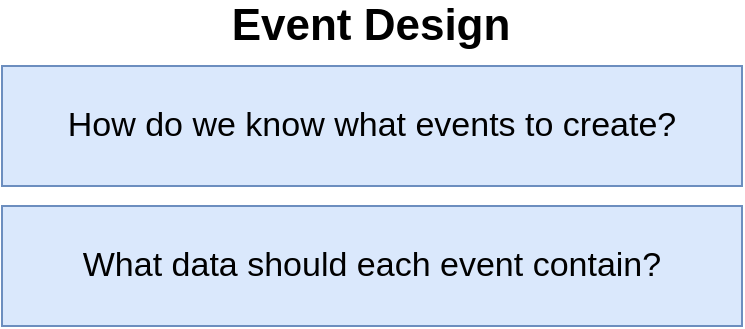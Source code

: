 <mxfile version="13.0.0" type="github" pages="15">
  <diagram id="zc2JyozHEqRpT-gC6uIP" name="01 - flow">
    <mxGraphModel dx="1502" dy="739" grid="1" gridSize="10" guides="1" tooltips="1" connect="1" arrows="1" fold="1" page="1" pageScale="1" pageWidth="1920" pageHeight="1200" math="0" shadow="0">
      <root>
        <mxCell id="0" />
        <mxCell id="1" parent="0" />
        <mxCell id="xYnWrMoKkDDk2mpb4D-v-1" value="How do we know what events to create?" style="rounded=0;whiteSpace=wrap;html=1;fillColor=#dae8fc;strokeColor=#6c8ebf;fontSize=17;" parent="1" vertex="1">
          <mxGeometry x="560" y="190" width="370" height="60" as="geometry" />
        </mxCell>
        <mxCell id="xYnWrMoKkDDk2mpb4D-v-2" value="Event Design" style="text;html=1;strokeColor=none;fillColor=none;align=center;verticalAlign=middle;whiteSpace=wrap;rounded=0;fontStyle=1;fontSize=22;" parent="1" vertex="1">
          <mxGeometry x="629.38" y="160" width="231.25" height="20" as="geometry" />
        </mxCell>
        <mxCell id="xYnWrMoKkDDk2mpb4D-v-3" value="What data should each event contain?" style="rounded=0;whiteSpace=wrap;html=1;fillColor=#dae8fc;strokeColor=#6c8ebf;fontSize=17;" parent="1" vertex="1">
          <mxGeometry x="560" y="260" width="370" height="60" as="geometry" />
        </mxCell>
      </root>
    </mxGraphModel>
  </diagram>
  <diagram id="nlcRY1AcKBIknHkFmP1X" name="02 - tricky">
    <mxGraphModel dx="1502" dy="739" grid="1" gridSize="10" guides="1" tooltips="1" connect="1" arrows="1" fold="1" page="1" pageScale="1" pageWidth="1920" pageHeight="1200" math="0" shadow="0">
      <root>
        <mxCell id="lvnMD7tP7u2Gr5IAh2oA-0" />
        <mxCell id="lvnMD7tP7u2Gr5IAh2oA-1" parent="lvnMD7tP7u2Gr5IAh2oA-0" />
        <mxCell id="lvnMD7tP7u2Gr5IAh2oA-4" style="edgeStyle=orthogonalEdgeStyle;rounded=0;orthogonalLoop=1;jettySize=auto;html=1;exitX=0.5;exitY=1;exitDx=0;exitDy=0;fontSize=22;" parent="lvnMD7tP7u2Gr5IAh2oA-1" source="lvnMD7tP7u2Gr5IAh2oA-2" target="lvnMD7tP7u2Gr5IAh2oA-3" edge="1">
          <mxGeometry relative="1" as="geometry" />
        </mxCell>
        <mxCell id="lvnMD7tP7u2Gr5IAh2oA-2" value="Deciding on&amp;nbsp;&lt;i&gt;what&lt;/i&gt;&amp;nbsp;events to publish and what data they should contain is &lt;i&gt;tricky&lt;/i&gt;" style="rounded=0;whiteSpace=wrap;html=1;fontSize=22;fillColor=#ffe6cc;strokeColor=#d79b00;" parent="lvnMD7tP7u2Gr5IAh2oA-1" vertex="1">
          <mxGeometry x="600" y="260" width="450" height="80" as="geometry" />
        </mxCell>
        <mxCell id="lvnMD7tP7u2Gr5IAh2oA-6" style="edgeStyle=orthogonalEdgeStyle;rounded=0;orthogonalLoop=1;jettySize=auto;html=1;exitX=0.5;exitY=1;exitDx=0;exitDy=0;fontSize=22;" parent="lvnMD7tP7u2Gr5IAh2oA-1" source="lvnMD7tP7u2Gr5IAh2oA-3" target="lvnMD7tP7u2Gr5IAh2oA-5" edge="1">
          <mxGeometry relative="1" as="geometry" />
        </mxCell>
        <mxCell id="lvnMD7tP7u2Gr5IAh2oA-3" value="Depends on the purpose of your app and the features it implements" style="rounded=0;whiteSpace=wrap;html=1;fontSize=22;fillColor=#ffe6cc;strokeColor=#d79b00;" parent="lvnMD7tP7u2Gr5IAh2oA-1" vertex="1">
          <mxGeometry x="600" y="360" width="450" height="80" as="geometry" />
        </mxCell>
        <mxCell id="lvnMD7tP7u2Gr5IAh2oA-8" style="edgeStyle=orthogonalEdgeStyle;rounded=0;orthogonalLoop=1;jettySize=auto;html=1;exitX=0.5;exitY=1;exitDx=0;exitDy=0;fontSize=22;" parent="lvnMD7tP7u2Gr5IAh2oA-1" source="lvnMD7tP7u2Gr5IAh2oA-5" target="lvnMD7tP7u2Gr5IAh2oA-7" edge="1">
          <mxGeometry relative="1" as="geometry" />
        </mxCell>
        <mxCell id="lvnMD7tP7u2Gr5IAh2oA-5" value="Also involves thinking about concurrency issues!" style="rounded=0;whiteSpace=wrap;html=1;fontSize=22;fillColor=#ffe6cc;strokeColor=#d79b00;" parent="lvnMD7tP7u2Gr5IAh2oA-1" vertex="1">
          <mxGeometry x="600" y="460" width="450" height="80" as="geometry" />
        </mxCell>
        <mxCell id="lvnMD7tP7u2Gr5IAh2oA-7" value="At best, I can give you some rules of thumb and show you how I applied them to this project" style="rounded=0;whiteSpace=wrap;html=1;fontSize=22;fillColor=#ffe6cc;strokeColor=#d79b00;" parent="lvnMD7tP7u2Gr5IAh2oA-1" vertex="1">
          <mxGeometry x="600" y="560" width="450" height="80" as="geometry" />
        </mxCell>
      </root>
    </mxGraphModel>
  </diagram>
  <diagram id="6PlWj7q3hQiAYMFFbgiy" name="03 - rules">
    <mxGraphModel dx="1502" dy="739" grid="1" gridSize="10" guides="1" tooltips="1" connect="1" arrows="1" fold="1" page="1" pageScale="1" pageWidth="1920" pageHeight="1200" math="0" shadow="0">
      <root>
        <mxCell id="fb3AtHmrDD0A9RMqXQ9R-0" />
        <mxCell id="fb3AtHmrDD0A9RMqXQ9R-1" parent="fb3AtHmrDD0A9RMqXQ9R-0" />
        <mxCell id="fb3AtHmrDD0A9RMqXQ9R-6" style="edgeStyle=orthogonalEdgeStyle;rounded=0;orthogonalLoop=1;jettySize=auto;html=1;exitX=1;exitY=0.5;exitDx=0;exitDy=0;fontSize=22;" parent="fb3AtHmrDD0A9RMqXQ9R-1" source="fb3AtHmrDD0A9RMqXQ9R-2" target="fb3AtHmrDD0A9RMqXQ9R-3" edge="1">
          <mxGeometry relative="1" as="geometry" />
        </mxCell>
        <mxCell id="fb3AtHmrDD0A9RMqXQ9R-2" value="Create/Edit/Delete&lt;br&gt;Blog Post" style="rounded=0;whiteSpace=wrap;html=1;fontSize=22;fillColor=#ffe6cc;strokeColor=#d79b00;" parent="fb3AtHmrDD0A9RMqXQ9R-1" vertex="1">
          <mxGeometry x="340" y="270" width="230" height="100" as="geometry" />
        </mxCell>
        <mxCell id="fb3AtHmrDD0A9RMqXQ9R-5" style="edgeStyle=orthogonalEdgeStyle;rounded=0;orthogonalLoop=1;jettySize=auto;html=1;exitX=0.5;exitY=1;exitDx=0;exitDy=0;fontSize=22;" parent="fb3AtHmrDD0A9RMqXQ9R-1" source="fb3AtHmrDD0A9RMqXQ9R-3" target="fb3AtHmrDD0A9RMqXQ9R-4" edge="1">
          <mxGeometry relative="1" as="geometry" />
        </mxCell>
        <mxCell id="fb3AtHmrDD0A9RMqXQ9R-8" style="edgeStyle=orthogonalEdgeStyle;rounded=0;orthogonalLoop=1;jettySize=auto;html=1;exitX=1;exitY=0.5;exitDx=0;exitDy=0;fontSize=22;" parent="fb3AtHmrDD0A9RMqXQ9R-1" source="fb3AtHmrDD0A9RMqXQ9R-3" target="fb3AtHmrDD0A9RMqXQ9R-7" edge="1">
          <mxGeometry relative="1" as="geometry" />
        </mxCell>
        <mxCell id="fb3AtHmrDD0A9RMqXQ9R-3" value="Blog Service" style="rounded=0;whiteSpace=wrap;html=1;fontSize=22;fillColor=#dae8fc;strokeColor=#6c8ebf;" parent="fb3AtHmrDD0A9RMqXQ9R-1" vertex="1">
          <mxGeometry x="630" y="270" width="240" height="100" as="geometry" />
        </mxCell>
        <mxCell id="fb3AtHmrDD0A9RMqXQ9R-4" value="Database" style="rounded=0;whiteSpace=wrap;html=1;fontSize=22;fillColor=#dae8fc;strokeColor=#6c8ebf;" parent="fb3AtHmrDD0A9RMqXQ9R-1" vertex="1">
          <mxGeometry x="630" y="410" width="240" height="60" as="geometry" />
        </mxCell>
        <mxCell id="fb3AtHmrDD0A9RMqXQ9R-7" value="{ id: &#39;asfd&#39;, content: &#39;Im a blog&#39; }" style="rounded=0;whiteSpace=wrap;html=1;fontSize=22;fillColor=#f8cecc;strokeColor=#b85450;" parent="fb3AtHmrDD0A9RMqXQ9R-1" vertex="1">
          <mxGeometry x="930" y="270" width="240" height="100" as="geometry" />
        </mxCell>
        <mxCell id="fb3AtHmrDD0A9RMqXQ9R-9" value="Event, blog:created" style="rounded=0;whiteSpace=wrap;html=1;fontSize=22;fillColor=#f8cecc;strokeColor=#b85450;fontStyle=1" parent="fb3AtHmrDD0A9RMqXQ9R-1" vertex="1">
          <mxGeometry x="930" y="240" width="240" height="30" as="geometry" />
        </mxCell>
        <mxCell id="fb3AtHmrDD0A9RMqXQ9R-10" value="&lt;b&gt;Rule #1&lt;/b&gt; - Make &lt;i&gt;one &lt;/i&gt;service in charge of all aspects of a Resource.&amp;nbsp; Emit events whenever changing that data" style="text;html=1;strokeColor=none;fillColor=none;align=center;verticalAlign=middle;whiteSpace=wrap;rounded=0;fontSize=22;" parent="fb3AtHmrDD0A9RMqXQ9R-1" vertex="1">
          <mxGeometry x="510" y="140" width="480" height="60" as="geometry" />
        </mxCell>
        <mxCell id="dYZyMbPTbNGxENe32Qo0-0" value="Request" style="rounded=0;whiteSpace=wrap;html=1;fontSize=22;fillColor=#ffe6cc;strokeColor=#d79b00;fontStyle=1" parent="fb3AtHmrDD0A9RMqXQ9R-1" vertex="1">
          <mxGeometry x="340" y="240" width="230" height="30" as="geometry" />
        </mxCell>
      </root>
    </mxGraphModel>
  </diagram>
  <diagram name="04 - rules" id="O2hlp21cntMNMedlpFYK">
    <mxGraphModel dx="1502" dy="739" grid="1" gridSize="10" guides="1" tooltips="1" connect="1" arrows="1" fold="1" page="1" pageScale="1" pageWidth="1920" pageHeight="1200" math="0" shadow="0">
      <root>
        <mxCell id="Qgxherks9i4188CqhPcJ-0" />
        <mxCell id="Qgxherks9i4188CqhPcJ-1" parent="Qgxherks9i4188CqhPcJ-0" />
        <mxCell id="Qgxherks9i4188CqhPcJ-2" style="edgeStyle=orthogonalEdgeStyle;rounded=0;orthogonalLoop=1;jettySize=auto;html=1;exitX=1;exitY=0.5;exitDx=0;exitDy=0;fontSize=22;" parent="Qgxherks9i4188CqhPcJ-1" source="Qgxherks9i4188CqhPcJ-3" target="Qgxherks9i4188CqhPcJ-6" edge="1">
          <mxGeometry relative="1" as="geometry" />
        </mxCell>
        <mxCell id="Qgxherks9i4188CqhPcJ-3" value="Create/Edit/Delete&lt;br&gt;Blog Post" style="rounded=0;whiteSpace=wrap;html=1;fontSize=22;fillColor=#ffe6cc;strokeColor=#d79b00;" parent="Qgxherks9i4188CqhPcJ-1" vertex="1">
          <mxGeometry x="340" y="270" width="230" height="100" as="geometry" />
        </mxCell>
        <mxCell id="Qgxherks9i4188CqhPcJ-4" style="edgeStyle=orthogonalEdgeStyle;rounded=0;orthogonalLoop=1;jettySize=auto;html=1;exitX=0.5;exitY=1;exitDx=0;exitDy=0;fontSize=22;" parent="Qgxherks9i4188CqhPcJ-1" source="Qgxherks9i4188CqhPcJ-6" target="Qgxherks9i4188CqhPcJ-7" edge="1">
          <mxGeometry relative="1" as="geometry" />
        </mxCell>
        <mxCell id="Qgxherks9i4188CqhPcJ-5" style="edgeStyle=orthogonalEdgeStyle;rounded=0;orthogonalLoop=1;jettySize=auto;html=1;exitX=1;exitY=0.5;exitDx=0;exitDy=0;fontSize=22;" parent="Qgxherks9i4188CqhPcJ-1" source="Qgxherks9i4188CqhPcJ-6" target="Qgxherks9i4188CqhPcJ-8" edge="1">
          <mxGeometry relative="1" as="geometry" />
        </mxCell>
        <mxCell id="Qgxherks9i4188CqhPcJ-6" value="Service in 100% control of Resource XYZ" style="rounded=0;whiteSpace=wrap;html=1;fontSize=22;fillColor=#dae8fc;strokeColor=#6c8ebf;" parent="Qgxherks9i4188CqhPcJ-1" vertex="1">
          <mxGeometry x="630" y="270" width="240" height="100" as="geometry" />
        </mxCell>
        <mxCell id="Qgxherks9i4188CqhPcJ-7" value="Database" style="rounded=0;whiteSpace=wrap;html=1;fontSize=22;fillColor=#dae8fc;strokeColor=#6c8ebf;" parent="Qgxherks9i4188CqhPcJ-1" vertex="1">
          <mxGeometry x="630" y="410" width="240" height="60" as="geometry" />
        </mxCell>
        <mxCell id="Qgxherks9i4188CqhPcJ-8" value="{ id: &#39;asfd&#39;, content: &#39;Im a blog&#39;, owner: { id: &#39;1j2&#39;, name: &#39;Alex&#39; } }" style="rounded=0;whiteSpace=wrap;html=1;fontSize=22;fillColor=#f8cecc;strokeColor=#b85450;" parent="Qgxherks9i4188CqhPcJ-1" vertex="1">
          <mxGeometry x="930" y="270" width="330" height="100" as="geometry" />
        </mxCell>
        <mxCell id="Qgxherks9i4188CqhPcJ-9" value="Event" style="rounded=0;whiteSpace=wrap;html=1;fontSize=22;fillColor=#f8cecc;strokeColor=#b85450;fontStyle=1" parent="Qgxherks9i4188CqhPcJ-1" vertex="1">
          <mxGeometry x="930" y="240" width="330" height="30" as="geometry" />
        </mxCell>
        <mxCell id="Qgxherks9i4188CqhPcJ-10" value="&lt;b&gt;Rule #2&lt;/b&gt;&amp;nbsp;- If you don&#39;t know how the event will be used, publish all available data about the resource" style="text;html=1;strokeColor=none;fillColor=none;align=center;verticalAlign=middle;whiteSpace=wrap;rounded=0;fontSize=22;" parent="Qgxherks9i4188CqhPcJ-1" vertex="1">
          <mxGeometry x="560" y="150" width="480" height="60" as="geometry" />
        </mxCell>
        <mxCell id="8H8skE2PdtktcQQ7PQDF-0" value="Request" style="rounded=0;whiteSpace=wrap;html=1;fontSize=22;fillColor=#ffe6cc;strokeColor=#d79b00;fontStyle=1" parent="Qgxherks9i4188CqhPcJ-1" vertex="1">
          <mxGeometry x="340" y="240" width="230" height="30" as="geometry" />
        </mxCell>
      </root>
    </mxGraphModel>
  </diagram>
  <diagram name="05 - rule" id="ORgsAPSSiGpnvQuKxjXB">
    <mxGraphModel dx="1502" dy="739" grid="1" gridSize="10" guides="1" tooltips="1" connect="1" arrows="1" fold="1" page="1" pageScale="1" pageWidth="1920" pageHeight="1200" math="0" shadow="0">
      <root>
        <mxCell id="ZWxAOh7SIgB77R5UcuSt-0" />
        <mxCell id="ZWxAOh7SIgB77R5UcuSt-1" parent="ZWxAOh7SIgB77R5UcuSt-0" />
        <mxCell id="yHPPPvbZj8iBd604dS1X-0" style="edgeStyle=orthogonalEdgeStyle;rounded=0;orthogonalLoop=1;jettySize=auto;html=1;exitX=1;exitY=0.5;exitDx=0;exitDy=0;fontSize=22;" parent="ZWxAOh7SIgB77R5UcuSt-1" source="yHPPPvbZj8iBd604dS1X-1" target="yHPPPvbZj8iBd604dS1X-4" edge="1">
          <mxGeometry relative="1" as="geometry" />
        </mxCell>
        <mxCell id="yHPPPvbZj8iBd604dS1X-1" value="Create/Edit/Delete&lt;br&gt;Blog Post" style="rounded=0;whiteSpace=wrap;html=1;fontSize=22;fillColor=#ffe6cc;strokeColor=#d79b00;" parent="ZWxAOh7SIgB77R5UcuSt-1" vertex="1">
          <mxGeometry x="340" y="270" width="230" height="100" as="geometry" />
        </mxCell>
        <mxCell id="yHPPPvbZj8iBd604dS1X-2" style="edgeStyle=orthogonalEdgeStyle;rounded=0;orthogonalLoop=1;jettySize=auto;html=1;exitX=0.5;exitY=1;exitDx=0;exitDy=0;fontSize=22;" parent="ZWxAOh7SIgB77R5UcuSt-1" source="yHPPPvbZj8iBd604dS1X-4" target="yHPPPvbZj8iBd604dS1X-5" edge="1">
          <mxGeometry relative="1" as="geometry" />
        </mxCell>
        <mxCell id="yHPPPvbZj8iBd604dS1X-3" style="edgeStyle=orthogonalEdgeStyle;rounded=0;orthogonalLoop=1;jettySize=auto;html=1;exitX=1;exitY=0.5;exitDx=0;exitDy=0;fontSize=22;" parent="ZWxAOh7SIgB77R5UcuSt-1" source="yHPPPvbZj8iBd604dS1X-4" target="yHPPPvbZj8iBd604dS1X-6" edge="1">
          <mxGeometry relative="1" as="geometry" />
        </mxCell>
        <mxCell id="yHPPPvbZj8iBd604dS1X-4" value="Service in 100% control of Resource XYZ" style="rounded=0;whiteSpace=wrap;html=1;fontSize=22;fillColor=#dae8fc;strokeColor=#6c8ebf;" parent="ZWxAOh7SIgB77R5UcuSt-1" vertex="1">
          <mxGeometry x="630" y="270" width="240" height="100" as="geometry" />
        </mxCell>
        <mxCell id="yHPPPvbZj8iBd604dS1X-5" value="Database" style="rounded=0;whiteSpace=wrap;html=1;fontSize=22;fillColor=#dae8fc;strokeColor=#6c8ebf;" parent="ZWxAOh7SIgB77R5UcuSt-1" vertex="1">
          <mxGeometry x="630" y="410" width="240" height="60" as="geometry" />
        </mxCell>
        <mxCell id="yHPPPvbZj8iBd604dS1X-6" value="{ id: &#39;asfd&#39;, content: &#39;Im a blog&#39; }" style="rounded=0;whiteSpace=wrap;html=1;fontSize=22;fillColor=#f8cecc;strokeColor=#b85450;" parent="ZWxAOh7SIgB77R5UcuSt-1" vertex="1">
          <mxGeometry x="930" y="270" width="330" height="100" as="geometry" />
        </mxCell>
        <mxCell id="yHPPPvbZj8iBd604dS1X-7" value="Event" style="rounded=0;whiteSpace=wrap;html=1;fontSize=22;fillColor=#f8cecc;strokeColor=#b85450;fontStyle=1" parent="ZWxAOh7SIgB77R5UcuSt-1" vertex="1">
          <mxGeometry x="930" y="240" width="330" height="30" as="geometry" />
        </mxCell>
        <mxCell id="yHPPPvbZj8iBd604dS1X-8" value="&lt;b&gt;Rule #3&lt;/b&gt;&amp;nbsp;- If you &lt;i&gt;do &lt;/i&gt;know how the event will be consumed (and don&#39;t expect it to change soon), publish only the required info" style="text;html=1;strokeColor=none;fillColor=none;align=center;verticalAlign=middle;whiteSpace=wrap;rounded=0;fontSize=22;" parent="ZWxAOh7SIgB77R5UcuSt-1" vertex="1">
          <mxGeometry x="560" y="140" width="480" height="60" as="geometry" />
        </mxCell>
        <mxCell id="yHPPPvbZj8iBd604dS1X-9" value="Request" style="rounded=0;whiteSpace=wrap;html=1;fontSize=22;fillColor=#ffe6cc;strokeColor=#d79b00;fontStyle=1" parent="ZWxAOh7SIgB77R5UcuSt-1" vertex="1">
          <mxGeometry x="340" y="240" width="230" height="30" as="geometry" />
        </mxCell>
      </root>
    </mxGraphModel>
  </diagram>
  <diagram id="VT02AAa2Fezraw7b8oVS" name="06 - dm">
    <mxGraphModel dx="1502" dy="739" grid="1" gridSize="10" guides="1" tooltips="1" connect="1" arrows="1" fold="1" page="1" pageScale="1" pageWidth="1920" pageHeight="1200" math="0" shadow="0">
      <root>
        <mxCell id="iu_38Fmg2Qh9nAeFJ_WT-0" />
        <mxCell id="iu_38Fmg2Qh9nAeFJ_WT-1" parent="iu_38Fmg2Qh9nAeFJ_WT-0" />
        <mxCell id="iu_38Fmg2Qh9nAeFJ_WT-6" value="Tickets Service" style="rounded=0;whiteSpace=wrap;html=1;fontSize=19;fillColor=#f5f5f5;strokeColor=#666666;fontColor=#333333;fontStyle=1" parent="iu_38Fmg2Qh9nAeFJ_WT-1" vertex="1">
          <mxGeometry x="660" y="180" width="180" height="25" as="geometry" />
        </mxCell>
        <mxCell id="iu_38Fmg2Qh9nAeFJ_WT-7" value="" style="rounded=0;whiteSpace=wrap;html=1;fontSize=22;fillColor=#f5f5f5;strokeColor=#666666;fontColor=#333333;fontStyle=1" parent="iu_38Fmg2Qh9nAeFJ_WT-1" vertex="1">
          <mxGeometry x="660" y="205" width="180" height="130" as="geometry" />
        </mxCell>
        <mxCell id="iu_38Fmg2Qh9nAeFJ_WT-8" value="Orders Service" style="rounded=0;whiteSpace=wrap;html=1;fontSize=19;fillColor=#f5f5f5;strokeColor=#666666;fontColor=#333333;fontStyle=1" parent="iu_38Fmg2Qh9nAeFJ_WT-1" vertex="1">
          <mxGeometry x="1060" y="180" width="180" height="25" as="geometry" />
        </mxCell>
        <mxCell id="iu_38Fmg2Qh9nAeFJ_WT-9" value="" style="rounded=0;whiteSpace=wrap;html=1;fontSize=22;fillColor=#f5f5f5;strokeColor=#666666;fontColor=#333333;fontStyle=1" parent="iu_38Fmg2Qh9nAeFJ_WT-1" vertex="1">
          <mxGeometry x="1060" y="205" width="180" height="130" as="geometry" />
        </mxCell>
        <mxCell id="iu_38Fmg2Qh9nAeFJ_WT-10" value="Expiration Service" style="rounded=0;whiteSpace=wrap;html=1;fontSize=19;fillColor=#f5f5f5;strokeColor=#666666;fontColor=#333333;fontStyle=1" parent="iu_38Fmg2Qh9nAeFJ_WT-1" vertex="1">
          <mxGeometry x="660" y="390" width="180" height="25" as="geometry" />
        </mxCell>
        <mxCell id="iu_38Fmg2Qh9nAeFJ_WT-11" value="" style="rounded=0;whiteSpace=wrap;html=1;fontSize=22;fillColor=#f5f5f5;strokeColor=#666666;fontColor=#333333;fontStyle=1" parent="iu_38Fmg2Qh9nAeFJ_WT-1" vertex="1">
          <mxGeometry x="660" y="415" width="180" height="130" as="geometry" />
        </mxCell>
        <mxCell id="iu_38Fmg2Qh9nAeFJ_WT-12" value="Payments Service" style="rounded=0;whiteSpace=wrap;html=1;fontSize=19;fillColor=#f5f5f5;strokeColor=#666666;fontColor=#333333;fontStyle=1" parent="iu_38Fmg2Qh9nAeFJ_WT-1" vertex="1">
          <mxGeometry x="1060" y="390" width="180" height="25" as="geometry" />
        </mxCell>
        <mxCell id="iu_38Fmg2Qh9nAeFJ_WT-13" value="" style="rounded=0;whiteSpace=wrap;html=1;fontSize=22;fillColor=#f5f5f5;strokeColor=#666666;fontColor=#333333;fontStyle=1" parent="iu_38Fmg2Qh9nAeFJ_WT-1" vertex="1">
          <mxGeometry x="1060" y="415" width="180" height="130" as="geometry" />
        </mxCell>
        <mxCell id="iu_38Fmg2Qh9nAeFJ_WT-14" value="event" style="rounded=0;whiteSpace=wrap;html=1;fontSize=19;fillColor=#f8cecc;strokeColor=#b85450;" parent="iu_38Fmg2Qh9nAeFJ_WT-1" vertex="1">
          <mxGeometry x="890" y="350" width="90" height="30" as="geometry" />
        </mxCell>
        <mxCell id="iu_38Fmg2Qh9nAeFJ_WT-15" value="event" style="rounded=0;whiteSpace=wrap;html=1;fontSize=19;fillColor=#f8cecc;strokeColor=#b85450;" parent="iu_38Fmg2Qh9nAeFJ_WT-1" vertex="1">
          <mxGeometry x="1040" y="260" width="90" height="30" as="geometry" />
        </mxCell>
        <mxCell id="iu_38Fmg2Qh9nAeFJ_WT-16" value="event" style="rounded=0;whiteSpace=wrap;html=1;fontSize=19;fillColor=#f8cecc;strokeColor=#b85450;" parent="iu_38Fmg2Qh9nAeFJ_WT-1" vertex="1">
          <mxGeometry x="1050" y="460" width="90" height="30" as="geometry" />
        </mxCell>
        <mxCell id="iu_38Fmg2Qh9nAeFJ_WT-17" value="event" style="rounded=0;whiteSpace=wrap;html=1;fontSize=19;fillColor=#f8cecc;strokeColor=#b85450;" parent="iu_38Fmg2Qh9nAeFJ_WT-1" vertex="1">
          <mxGeometry x="830" y="380" width="90" height="30" as="geometry" />
        </mxCell>
        <mxCell id="iu_38Fmg2Qh9nAeFJ_WT-18" value="event" style="rounded=0;whiteSpace=wrap;html=1;fontSize=19;fillColor=#f8cecc;strokeColor=#b85450;" parent="iu_38Fmg2Qh9nAeFJ_WT-1" vertex="1">
          <mxGeometry x="870" y="430" width="90" height="30" as="geometry" />
        </mxCell>
        <mxCell id="iu_38Fmg2Qh9nAeFJ_WT-19" value="event" style="rounded=0;whiteSpace=wrap;html=1;fontSize=19;fillColor=#f8cecc;strokeColor=#b85450;" parent="iu_38Fmg2Qh9nAeFJ_WT-1" vertex="1">
          <mxGeometry x="1000" y="370" width="90" height="30" as="geometry" />
        </mxCell>
        <mxCell id="iu_38Fmg2Qh9nAeFJ_WT-20" value="event" style="rounded=0;whiteSpace=wrap;html=1;fontSize=19;fillColor=#f8cecc;strokeColor=#b85450;" parent="iu_38Fmg2Qh9nAeFJ_WT-1" vertex="1">
          <mxGeometry x="770" y="310" width="90" height="30" as="geometry" />
        </mxCell>
        <mxCell id="iu_38Fmg2Qh9nAeFJ_WT-21" value="event" style="rounded=0;whiteSpace=wrap;html=1;fontSize=19;fillColor=#f8cecc;strokeColor=#b85450;" parent="iu_38Fmg2Qh9nAeFJ_WT-1" vertex="1">
          <mxGeometry x="800" y="450" width="90" height="30" as="geometry" />
        </mxCell>
        <mxCell id="iu_38Fmg2Qh9nAeFJ_WT-22" value="event" style="rounded=0;whiteSpace=wrap;html=1;fontSize=19;fillColor=#f8cecc;strokeColor=#b85450;" parent="iu_38Fmg2Qh9nAeFJ_WT-1" vertex="1">
          <mxGeometry x="1020" y="230" width="90" height="30" as="geometry" />
        </mxCell>
      </root>
    </mxGraphModel>
  </diagram>
  <diagram name="07 - ev" id="K5YRci-xIZOiUO3dV2KH">
    <mxGraphModel dx="1502" dy="739" grid="1" gridSize="10" guides="1" tooltips="1" connect="1" arrows="1" fold="1" page="1" pageScale="1" pageWidth="1920" pageHeight="1200" math="0" shadow="0">
      <root>
        <mxCell id="OfeaXkl0bqsWNr0oBx3B-0" />
        <mxCell id="OfeaXkl0bqsWNr0oBx3B-1" parent="OfeaXkl0bqsWNr0oBx3B-0" />
        <mxCell id="OfeaXkl0bqsWNr0oBx3B-2" value="Tickets Service" style="rounded=0;whiteSpace=wrap;html=1;fontSize=19;fillColor=#f5f5f5;strokeColor=#666666;fontColor=#333333;fontStyle=1" parent="OfeaXkl0bqsWNr0oBx3B-1" vertex="1">
          <mxGeometry x="660" y="180" width="180" height="25" as="geometry" />
        </mxCell>
        <mxCell id="OfeaXkl0bqsWNr0oBx3B-3" value="" style="rounded=0;whiteSpace=wrap;html=1;fontSize=22;fillColor=#f5f5f5;strokeColor=#666666;fontColor=#333333;fontStyle=1" parent="OfeaXkl0bqsWNr0oBx3B-1" vertex="1">
          <mxGeometry x="660" y="205" width="180" height="130" as="geometry" />
        </mxCell>
        <mxCell id="OfeaXkl0bqsWNr0oBx3B-4" value="Orders Service" style="rounded=0;whiteSpace=wrap;html=1;fontSize=19;fillColor=#f5f5f5;strokeColor=#666666;fontColor=#333333;fontStyle=1" parent="OfeaXkl0bqsWNr0oBx3B-1" vertex="1">
          <mxGeometry x="910" y="180" width="180" height="25" as="geometry" />
        </mxCell>
        <mxCell id="OfeaXkl0bqsWNr0oBx3B-5" value="" style="rounded=0;whiteSpace=wrap;html=1;fontSize=22;fillColor=#f5f5f5;strokeColor=#666666;fontColor=#333333;fontStyle=1" parent="OfeaXkl0bqsWNr0oBx3B-1" vertex="1">
          <mxGeometry x="910" y="205" width="180" height="130" as="geometry" />
        </mxCell>
        <mxCell id="OfeaXkl0bqsWNr0oBx3B-6" value="Expiration Service" style="rounded=0;whiteSpace=wrap;html=1;fontSize=19;fillColor=#f5f5f5;strokeColor=#666666;fontColor=#333333;fontStyle=1" parent="OfeaXkl0bqsWNr0oBx3B-1" vertex="1">
          <mxGeometry x="660" y="360" width="180" height="25" as="geometry" />
        </mxCell>
        <mxCell id="OfeaXkl0bqsWNr0oBx3B-7" value="" style="rounded=0;whiteSpace=wrap;html=1;fontSize=22;fillColor=#f5f5f5;strokeColor=#666666;fontColor=#333333;fontStyle=1" parent="OfeaXkl0bqsWNr0oBx3B-1" vertex="1">
          <mxGeometry x="660" y="385" width="180" height="130" as="geometry" />
        </mxCell>
        <mxCell id="OfeaXkl0bqsWNr0oBx3B-8" value="Payments Service" style="rounded=0;whiteSpace=wrap;html=1;fontSize=19;fillColor=#f5f5f5;strokeColor=#666666;fontColor=#333333;fontStyle=1" parent="OfeaXkl0bqsWNr0oBx3B-1" vertex="1">
          <mxGeometry x="910" y="360" width="180" height="25" as="geometry" />
        </mxCell>
        <mxCell id="OfeaXkl0bqsWNr0oBx3B-9" value="" style="rounded=0;whiteSpace=wrap;html=1;fontSize=22;fillColor=#f5f5f5;strokeColor=#666666;fontColor=#333333;fontStyle=1" parent="OfeaXkl0bqsWNr0oBx3B-1" vertex="1">
          <mxGeometry x="910" y="385" width="180" height="130" as="geometry" />
        </mxCell>
        <mxCell id="OfeaXkl0bqsWNr0oBx3B-19" value="Data Held + Replicated by Each Service" style="text;html=1;strokeColor=none;fillColor=none;align=center;verticalAlign=middle;whiteSpace=wrap;rounded=0;fontSize=19;fontStyle=1" parent="OfeaXkl0bqsWNr0oBx3B-1" vertex="1">
          <mxGeometry x="654" y="148" width="450" height="20" as="geometry" />
        </mxCell>
        <mxCell id="OfeaXkl0bqsWNr0oBx3B-20" value="tickets" style="rounded=0;whiteSpace=wrap;html=1;fontSize=19;fillColor=#d5e8d4;strokeColor=#82b366;" parent="OfeaXkl0bqsWNr0oBx3B-1" vertex="1">
          <mxGeometry x="690" y="220" width="120" height="40" as="geometry" />
        </mxCell>
        <mxCell id="OfeaXkl0bqsWNr0oBx3B-21" value="orders" style="rounded=0;whiteSpace=wrap;html=1;fontSize=19;fillColor=#d5e8d4;strokeColor=#82b366;" parent="OfeaXkl0bqsWNr0oBx3B-1" vertex="1">
          <mxGeometry x="940" y="220" width="120" height="40" as="geometry" />
        </mxCell>
        <mxCell id="OfeaXkl0bqsWNr0oBx3B-22" value="tickets" style="rounded=0;whiteSpace=wrap;html=1;fontSize=19;fillColor=#e1d5e7;strokeColor=#9673a6;" parent="OfeaXkl0bqsWNr0oBx3B-1" vertex="1">
          <mxGeometry x="940" y="270" width="120" height="40" as="geometry" />
        </mxCell>
        <mxCell id="OfeaXkl0bqsWNr0oBx3B-23" value="charges" style="rounded=0;whiteSpace=wrap;html=1;fontSize=19;fillColor=#d5e8d4;strokeColor=#82b366;" parent="OfeaXkl0bqsWNr0oBx3B-1" vertex="1">
          <mxGeometry x="940" y="400" width="120" height="40" as="geometry" />
        </mxCell>
        <mxCell id="OfeaXkl0bqsWNr0oBx3B-24" value="orders" style="rounded=0;whiteSpace=wrap;html=1;fontSize=19;fillColor=#e1d5e7;strokeColor=#9673a6;" parent="OfeaXkl0bqsWNr0oBx3B-1" vertex="1">
          <mxGeometry x="940" y="450" width="120" height="40" as="geometry" />
        </mxCell>
      </root>
    </mxGraphModel>
  </diagram>
  <diagram id="X_EYdd4N91h8KVWDsqU0" name="10 - events">
    <mxGraphModel dx="1502" dy="739" grid="1" gridSize="10" guides="1" tooltips="1" connect="1" arrows="1" fold="1" page="1" pageScale="1" pageWidth="1920" pageHeight="1200" math="0" shadow="0">
      <root>
        <mxCell id="NcEHQFSOCh8VTHsfT-eI-0" />
        <mxCell id="NcEHQFSOCh8VTHsfT-eI-1" parent="NcEHQFSOCh8VTHsfT-eI-0" />
        <mxCell id="3QjkVWb_gsZws8StJqki-11" style="edgeStyle=orthogonalEdgeStyle;rounded=0;orthogonalLoop=1;jettySize=auto;html=1;exitX=0.5;exitY=1;exitDx=0;exitDy=0;fontSize=17;" parent="NcEHQFSOCh8VTHsfT-eI-1" source="3QjkVWb_gsZws8StJqki-0" target="3QjkVWb_gsZws8StJqki-4" edge="1">
          <mxGeometry relative="1" as="geometry" />
        </mxCell>
        <mxCell id="3QjkVWb_gsZws8StJqki-0" value="Name of resource" style="rounded=0;whiteSpace=wrap;html=1;fontSize=17;fillColor=#dae8fc;strokeColor=#6c8ebf;fontStyle=1" parent="NcEHQFSOCh8VTHsfT-eI-1" vertex="1">
          <mxGeometry x="580" y="320" width="160" height="60" as="geometry" />
        </mxCell>
        <mxCell id="3QjkVWb_gsZws8StJqki-1" value="Subject Names Format" style="text;html=1;strokeColor=none;fillColor=none;align=center;verticalAlign=middle;whiteSpace=wrap;rounded=0;fontSize=23;fontStyle=1" parent="NcEHQFSOCh8VTHsfT-eI-1" vertex="1">
          <mxGeometry x="630" y="290" width="300" height="20" as="geometry" />
        </mxCell>
        <mxCell id="3QjkVWb_gsZws8StJqki-2" value=":" style="rounded=0;whiteSpace=wrap;html=1;fontSize=24;fillColor=#f5f5f5;strokeColor=#666666;fontColor=#333333;fontStyle=1" parent="NcEHQFSOCh8VTHsfT-eI-1" vertex="1">
          <mxGeometry x="740" y="320" width="40" height="60" as="geometry" />
        </mxCell>
        <mxCell id="3QjkVWb_gsZws8StJqki-12" style="edgeStyle=orthogonalEdgeStyle;rounded=0;orthogonalLoop=1;jettySize=auto;html=1;exitX=0.5;exitY=1;exitDx=0;exitDy=0;fontSize=17;" parent="NcEHQFSOCh8VTHsfT-eI-1" source="3QjkVWb_gsZws8StJqki-3" target="3QjkVWb_gsZws8StJqki-6" edge="1">
          <mxGeometry relative="1" as="geometry" />
        </mxCell>
        <mxCell id="3QjkVWb_gsZws8StJqki-3" value="Thing that happened to it" style="rounded=0;whiteSpace=wrap;html=1;fontSize=16;fillColor=#dae8fc;strokeColor=#6c8ebf;fontStyle=1" parent="NcEHQFSOCh8VTHsfT-eI-1" vertex="1">
          <mxGeometry x="780" y="320" width="200" height="60" as="geometry" />
        </mxCell>
        <mxCell id="3QjkVWb_gsZws8StJqki-4" value="ticket" style="rounded=0;whiteSpace=wrap;html=1;fontSize=17;fillColor=#f5f5f5;strokeColor=#666666;fontStyle=0;fontColor=#333333;" parent="NcEHQFSOCh8VTHsfT-eI-1" vertex="1">
          <mxGeometry x="580" y="400" width="160" height="40" as="geometry" />
        </mxCell>
        <mxCell id="3QjkVWb_gsZws8StJqki-5" value=":" style="rounded=0;whiteSpace=wrap;html=1;fontSize=17;fillColor=#f5f5f5;strokeColor=#666666;fontStyle=0;fontColor=#333333;" parent="NcEHQFSOCh8VTHsfT-eI-1" vertex="1">
          <mxGeometry x="740" y="400" width="40" height="40" as="geometry" />
        </mxCell>
        <mxCell id="3QjkVWb_gsZws8StJqki-6" value="created" style="rounded=0;whiteSpace=wrap;html=1;fontSize=17;fillColor=#f5f5f5;strokeColor=#666666;fontStyle=0;fontColor=#333333;" parent="NcEHQFSOCh8VTHsfT-eI-1" vertex="1">
          <mxGeometry x="780" y="400" width="200" height="40" as="geometry" />
        </mxCell>
        <mxCell id="3QjkVWb_gsZws8StJqki-7" value="ticket" style="rounded=0;whiteSpace=wrap;html=1;fontSize=17;fillColor=#f5f5f5;strokeColor=#666666;fontStyle=0;fontColor=#333333;" parent="NcEHQFSOCh8VTHsfT-eI-1" vertex="1">
          <mxGeometry x="580" y="450" width="160" height="40" as="geometry" />
        </mxCell>
        <mxCell id="3QjkVWb_gsZws8StJqki-8" value=":" style="rounded=0;whiteSpace=wrap;html=1;fontSize=17;fillColor=#f5f5f5;strokeColor=#666666;fontStyle=0;fontColor=#333333;" parent="NcEHQFSOCh8VTHsfT-eI-1" vertex="1">
          <mxGeometry x="740" y="450" width="40" height="40" as="geometry" />
        </mxCell>
        <mxCell id="3QjkVWb_gsZws8StJqki-9" value="updated" style="rounded=0;whiteSpace=wrap;html=1;fontSize=17;fillColor=#f5f5f5;strokeColor=#666666;fontStyle=0;fontColor=#333333;" parent="NcEHQFSOCh8VTHsfT-eI-1" vertex="1">
          <mxGeometry x="780" y="450" width="200" height="40" as="geometry" />
        </mxCell>
        <mxCell id="3QjkVWb_gsZws8StJqki-13" value="order" style="rounded=0;whiteSpace=wrap;html=1;fontSize=17;fillColor=#f5f5f5;strokeColor=#666666;fontStyle=0;fontColor=#333333;" parent="NcEHQFSOCh8VTHsfT-eI-1" vertex="1">
          <mxGeometry x="580" y="500" width="160" height="40" as="geometry" />
        </mxCell>
        <mxCell id="3QjkVWb_gsZws8StJqki-14" value=":" style="rounded=0;whiteSpace=wrap;html=1;fontSize=17;fillColor=#f5f5f5;strokeColor=#666666;fontStyle=0;fontColor=#333333;" parent="NcEHQFSOCh8VTHsfT-eI-1" vertex="1">
          <mxGeometry x="740" y="500" width="40" height="40" as="geometry" />
        </mxCell>
        <mxCell id="3QjkVWb_gsZws8StJqki-15" value="created" style="rounded=0;whiteSpace=wrap;html=1;fontSize=17;fillColor=#f5f5f5;strokeColor=#666666;fontStyle=0;fontColor=#333333;" parent="NcEHQFSOCh8VTHsfT-eI-1" vertex="1">
          <mxGeometry x="780" y="500" width="200" height="40" as="geometry" />
        </mxCell>
        <mxCell id="3QjkVWb_gsZws8StJqki-16" value="expiration" style="rounded=0;whiteSpace=wrap;html=1;fontSize=17;fillColor=#f5f5f5;strokeColor=#666666;fontStyle=0;fontColor=#333333;" parent="NcEHQFSOCh8VTHsfT-eI-1" vertex="1">
          <mxGeometry x="580" y="550" width="160" height="40" as="geometry" />
        </mxCell>
        <mxCell id="3QjkVWb_gsZws8StJqki-17" value=":" style="rounded=0;whiteSpace=wrap;html=1;fontSize=17;fillColor=#f5f5f5;strokeColor=#666666;fontStyle=0;fontColor=#333333;" parent="NcEHQFSOCh8VTHsfT-eI-1" vertex="1">
          <mxGeometry x="740" y="550" width="40" height="40" as="geometry" />
        </mxCell>
        <mxCell id="3QjkVWb_gsZws8StJqki-18" value="complete" style="rounded=0;whiteSpace=wrap;html=1;fontSize=17;fillColor=#f5f5f5;strokeColor=#666666;fontStyle=0;fontColor=#333333;" parent="NcEHQFSOCh8VTHsfT-eI-1" vertex="1">
          <mxGeometry x="780" y="550" width="200" height="40" as="geometry" />
        </mxCell>
      </root>
    </mxGraphModel>
  </diagram>
  <diagram name="08 - repl" id="zYUUzeGqlkG73wgRDwmI">
    <mxGraphModel dx="1502" dy="739" grid="1" gridSize="10" guides="1" tooltips="1" connect="1" arrows="1" fold="1" page="1" pageScale="1" pageWidth="1920" pageHeight="1200" math="0" shadow="0">
      <root>
        <mxCell id="J5iIMLLHCKk9mcbeVHAl-0" />
        <mxCell id="J5iIMLLHCKk9mcbeVHAl-1" parent="J5iIMLLHCKk9mcbeVHAl-0" />
        <mxCell id="J5iIMLLHCKk9mcbeVHAl-2" value="Tickets Service" style="rounded=0;whiteSpace=wrap;html=1;fontSize=19;fillColor=#f5f5f5;strokeColor=#666666;fontColor=#333333;fontStyle=1" parent="J5iIMLLHCKk9mcbeVHAl-1" vertex="1">
          <mxGeometry x="700" y="180" width="180" height="25" as="geometry" />
        </mxCell>
        <mxCell id="J5iIMLLHCKk9mcbeVHAl-18" style="edgeStyle=orthogonalEdgeStyle;rounded=0;orthogonalLoop=1;jettySize=auto;html=1;exitX=0.5;exitY=1;exitDx=0;exitDy=0;fontSize=19;" parent="J5iIMLLHCKk9mcbeVHAl-1" source="J5iIMLLHCKk9mcbeVHAl-3" target="J5iIMLLHCKk9mcbeVHAl-17" edge="1">
          <mxGeometry relative="1" as="geometry" />
        </mxCell>
        <mxCell id="J5iIMLLHCKk9mcbeVHAl-3" value="" style="rounded=0;whiteSpace=wrap;html=1;fontSize=22;fillColor=#f5f5f5;strokeColor=#666666;fontColor=#333333;fontStyle=1" parent="J5iIMLLHCKk9mcbeVHAl-1" vertex="1">
          <mxGeometry x="700" y="205" width="180" height="130" as="geometry" />
        </mxCell>
        <mxCell id="J5iIMLLHCKk9mcbeVHAl-4" value="Orders Service" style="rounded=0;whiteSpace=wrap;html=1;fontSize=19;fillColor=#f5f5f5;strokeColor=#666666;fontColor=#333333;fontStyle=1" parent="J5iIMLLHCKk9mcbeVHAl-1" vertex="1">
          <mxGeometry x="910" y="180" width="180" height="25" as="geometry" />
        </mxCell>
        <mxCell id="J5iIMLLHCKk9mcbeVHAl-22" style="edgeStyle=orthogonalEdgeStyle;rounded=0;orthogonalLoop=1;jettySize=auto;html=1;exitX=0.5;exitY=1;exitDx=0;exitDy=0;fontSize=17;" parent="J5iIMLLHCKk9mcbeVHAl-1" source="J5iIMLLHCKk9mcbeVHAl-5" target="J5iIMLLHCKk9mcbeVHAl-20" edge="1">
          <mxGeometry relative="1" as="geometry" />
        </mxCell>
        <mxCell id="J5iIMLLHCKk9mcbeVHAl-5" value="" style="rounded=0;whiteSpace=wrap;html=1;fontSize=22;fillColor=#f5f5f5;strokeColor=#666666;fontColor=#333333;fontStyle=1" parent="J5iIMLLHCKk9mcbeVHAl-1" vertex="1">
          <mxGeometry x="910" y="205" width="180" height="130" as="geometry" />
        </mxCell>
        <mxCell id="J5iIMLLHCKk9mcbeVHAl-6" value="Expiration Service" style="rounded=0;whiteSpace=wrap;html=1;fontSize=19;fillColor=#f5f5f5;strokeColor=#666666;fontColor=#333333;fontStyle=1" parent="J5iIMLLHCKk9mcbeVHAl-1" vertex="1">
          <mxGeometry x="1340" y="180" width="180" height="25" as="geometry" />
        </mxCell>
        <mxCell id="ls_sOQ1b9De27clUCzt7-1" style="edgeStyle=orthogonalEdgeStyle;rounded=0;orthogonalLoop=1;jettySize=auto;html=1;exitX=0.5;exitY=1;exitDx=0;exitDy=0;entryX=0.5;entryY=0;entryDx=0;entryDy=0;fontSize=14;" parent="J5iIMLLHCKk9mcbeVHAl-1" source="J5iIMLLHCKk9mcbeVHAl-7" target="ls_sOQ1b9De27clUCzt7-0" edge="1">
          <mxGeometry relative="1" as="geometry" />
        </mxCell>
        <mxCell id="J5iIMLLHCKk9mcbeVHAl-7" value="" style="rounded=0;whiteSpace=wrap;html=1;fontSize=22;fillColor=#f5f5f5;strokeColor=#666666;fontColor=#333333;fontStyle=1" parent="J5iIMLLHCKk9mcbeVHAl-1" vertex="1">
          <mxGeometry x="1340" y="205" width="180" height="130" as="geometry" />
        </mxCell>
        <mxCell id="J5iIMLLHCKk9mcbeVHAl-8" value="Payments Service" style="rounded=0;whiteSpace=wrap;html=1;fontSize=19;fillColor=#f5f5f5;strokeColor=#666666;fontColor=#333333;fontStyle=1" parent="J5iIMLLHCKk9mcbeVHAl-1" vertex="1">
          <mxGeometry x="1130" y="180" width="180" height="25" as="geometry" />
        </mxCell>
        <mxCell id="J5iIMLLHCKk9mcbeVHAl-24" style="edgeStyle=orthogonalEdgeStyle;rounded=0;orthogonalLoop=1;jettySize=auto;html=1;exitX=0.5;exitY=1;exitDx=0;exitDy=0;entryX=0.5;entryY=0;entryDx=0;entryDy=0;fontSize=17;" parent="J5iIMLLHCKk9mcbeVHAl-1" source="J5iIMLLHCKk9mcbeVHAl-9" target="J5iIMLLHCKk9mcbeVHAl-23" edge="1">
          <mxGeometry relative="1" as="geometry" />
        </mxCell>
        <mxCell id="J5iIMLLHCKk9mcbeVHAl-9" value="" style="rounded=0;whiteSpace=wrap;html=1;fontSize=22;fillColor=#f5f5f5;strokeColor=#666666;fontColor=#333333;fontStyle=1" parent="J5iIMLLHCKk9mcbeVHAl-1" vertex="1">
          <mxGeometry x="1130" y="205" width="180" height="130" as="geometry" />
        </mxCell>
        <mxCell id="J5iIMLLHCKk9mcbeVHAl-11" value="tickets" style="rounded=0;whiteSpace=wrap;html=1;fontSize=19;fillColor=#d5e8d4;strokeColor=#82b366;" parent="J5iIMLLHCKk9mcbeVHAl-1" vertex="1">
          <mxGeometry x="730" y="220" width="120" height="40" as="geometry" />
        </mxCell>
        <mxCell id="J5iIMLLHCKk9mcbeVHAl-12" value="orders" style="rounded=0;whiteSpace=wrap;html=1;fontSize=19;fillColor=#d5e8d4;strokeColor=#82b366;" parent="J5iIMLLHCKk9mcbeVHAl-1" vertex="1">
          <mxGeometry x="940" y="220" width="120" height="40" as="geometry" />
        </mxCell>
        <mxCell id="J5iIMLLHCKk9mcbeVHAl-13" value="tickets" style="rounded=0;whiteSpace=wrap;html=1;fontSize=19;fillColor=#e1d5e7;strokeColor=#9673a6;" parent="J5iIMLLHCKk9mcbeVHAl-1" vertex="1">
          <mxGeometry x="940" y="270" width="120" height="40" as="geometry" />
        </mxCell>
        <mxCell id="J5iIMLLHCKk9mcbeVHAl-14" value="charges" style="rounded=0;whiteSpace=wrap;html=1;fontSize=19;fillColor=#d5e8d4;strokeColor=#82b366;" parent="J5iIMLLHCKk9mcbeVHAl-1" vertex="1">
          <mxGeometry x="1160" y="220" width="120" height="40" as="geometry" />
        </mxCell>
        <mxCell id="J5iIMLLHCKk9mcbeVHAl-15" value="orders" style="rounded=0;whiteSpace=wrap;html=1;fontSize=19;fillColor=#e1d5e7;strokeColor=#9673a6;" parent="J5iIMLLHCKk9mcbeVHAl-1" vertex="1">
          <mxGeometry x="1160" y="270" width="120" height="40" as="geometry" />
        </mxCell>
        <mxCell id="J5iIMLLHCKk9mcbeVHAl-17" value="ticket:created" style="rounded=0;whiteSpace=wrap;html=1;fontSize=17;fillColor=#f8cecc;strokeColor=#b85450;" parent="J5iIMLLHCKk9mcbeVHAl-1" vertex="1">
          <mxGeometry x="715" y="360" width="150" height="40" as="geometry" />
        </mxCell>
        <mxCell id="J5iIMLLHCKk9mcbeVHAl-19" value="ticket:updated" style="rounded=0;whiteSpace=wrap;html=1;fontSize=17;fillColor=#f8cecc;strokeColor=#b85450;" parent="J5iIMLLHCKk9mcbeVHAl-1" vertex="1">
          <mxGeometry x="715" y="410" width="150" height="40" as="geometry" />
        </mxCell>
        <mxCell id="J5iIMLLHCKk9mcbeVHAl-20" value="order:created" style="rounded=0;whiteSpace=wrap;html=1;fontSize=17;fillColor=#f8cecc;strokeColor=#b85450;" parent="J5iIMLLHCKk9mcbeVHAl-1" vertex="1">
          <mxGeometry x="925" y="360" width="150" height="40" as="geometry" />
        </mxCell>
        <mxCell id="J5iIMLLHCKk9mcbeVHAl-21" value="order:cancelled" style="rounded=0;whiteSpace=wrap;html=1;fontSize=17;fillColor=#f8cecc;strokeColor=#b85450;" parent="J5iIMLLHCKk9mcbeVHAl-1" vertex="1">
          <mxGeometry x="925" y="410" width="150" height="40" as="geometry" />
        </mxCell>
        <mxCell id="J5iIMLLHCKk9mcbeVHAl-23" value="charge:created" style="rounded=0;whiteSpace=wrap;html=1;fontSize=17;fillColor=#f8cecc;strokeColor=#b85450;" parent="J5iIMLLHCKk9mcbeVHAl-1" vertex="1">
          <mxGeometry x="1145" y="360" width="150" height="40" as="geometry" />
        </mxCell>
        <mxCell id="J5iIMLLHCKk9mcbeVHAl-25" value="Events Published by Each Service" style="text;html=1;strokeColor=none;fillColor=none;align=center;verticalAlign=middle;whiteSpace=wrap;rounded=0;fontSize=20;fontStyle=1" parent="J5iIMLLHCKk9mcbeVHAl-1" vertex="1">
          <mxGeometry x="925" y="140" width="360" height="20" as="geometry" />
        </mxCell>
        <mxCell id="ls_sOQ1b9De27clUCzt7-0" value="expiration:complete" style="rounded=0;whiteSpace=wrap;html=1;fontSize=15;fillColor=#f8cecc;strokeColor=#b85450;" parent="J5iIMLLHCKk9mcbeVHAl-1" vertex="1">
          <mxGeometry x="1355" y="360" width="150" height="40" as="geometry" />
        </mxCell>
      </root>
    </mxGraphModel>
  </diagram>
  <diagram name="ticket:created" id="wyz9dUnX1pMat82Xb2a4">
    <mxGraphModel dx="1502" dy="739" grid="1" gridSize="10" guides="1" tooltips="1" connect="1" arrows="1" fold="1" page="1" pageScale="1" pageWidth="1920" pageHeight="1200" math="0" shadow="0">
      <root>
        <mxCell id="JV3dai9hfGRf0m7YUMMa-0" />
        <mxCell id="JV3dai9hfGRf0m7YUMMa-1" parent="JV3dai9hfGRf0m7YUMMa-0" />
        <mxCell id="JV3dai9hfGRf0m7YUMMa-2" value="Tickets Service" style="rounded=0;whiteSpace=wrap;html=1;fontSize=19;fillColor=#f5f5f5;strokeColor=#666666;fontColor=#333333;fontStyle=1" parent="JV3dai9hfGRf0m7YUMMa-1" vertex="1">
          <mxGeometry x="700" y="180" width="180" height="25" as="geometry" />
        </mxCell>
        <mxCell id="JV3dai9hfGRf0m7YUMMa-3" style="edgeStyle=orthogonalEdgeStyle;rounded=0;orthogonalLoop=1;jettySize=auto;html=1;exitX=0.5;exitY=1;exitDx=0;exitDy=0;fontSize=19;" parent="JV3dai9hfGRf0m7YUMMa-1" source="JV3dai9hfGRf0m7YUMMa-4" target="JV3dai9hfGRf0m7YUMMa-19" edge="1">
          <mxGeometry relative="1" as="geometry" />
        </mxCell>
        <mxCell id="JV3dai9hfGRf0m7YUMMa-4" value="" style="rounded=0;whiteSpace=wrap;html=1;fontSize=22;fillColor=#f5f5f5;strokeColor=#666666;fontColor=#333333;fontStyle=1" parent="JV3dai9hfGRf0m7YUMMa-1" vertex="1">
          <mxGeometry x="700" y="205" width="180" height="130" as="geometry" />
        </mxCell>
        <mxCell id="JV3dai9hfGRf0m7YUMMa-5" value="Orders Service" style="rounded=0;whiteSpace=wrap;html=1;fontSize=19;fillColor=#f5f5f5;strokeColor=#666666;fontColor=#333333;fontStyle=1" parent="JV3dai9hfGRf0m7YUMMa-1" vertex="1">
          <mxGeometry x="910" y="180" width="180" height="25" as="geometry" />
        </mxCell>
        <mxCell id="JV3dai9hfGRf0m7YUMMa-7" value="" style="rounded=0;whiteSpace=wrap;html=1;fontSize=22;fillColor=#f5f5f5;strokeColor=#666666;fontColor=#333333;fontStyle=1" parent="JV3dai9hfGRf0m7YUMMa-1" vertex="1">
          <mxGeometry x="910" y="205" width="180" height="130" as="geometry" />
        </mxCell>
        <mxCell id="JV3dai9hfGRf0m7YUMMa-8" value="Expiration Service" style="rounded=0;whiteSpace=wrap;html=1;fontSize=19;fillColor=#f5f5f5;strokeColor=#666666;fontColor=#333333;fontStyle=1" parent="JV3dai9hfGRf0m7YUMMa-1" vertex="1">
          <mxGeometry x="1340" y="180" width="180" height="25" as="geometry" />
        </mxCell>
        <mxCell id="JV3dai9hfGRf0m7YUMMa-10" value="" style="rounded=0;whiteSpace=wrap;html=1;fontSize=22;fillColor=#f5f5f5;strokeColor=#666666;fontColor=#333333;fontStyle=1" parent="JV3dai9hfGRf0m7YUMMa-1" vertex="1">
          <mxGeometry x="1340" y="205" width="180" height="130" as="geometry" />
        </mxCell>
        <mxCell id="JV3dai9hfGRf0m7YUMMa-11" value="Payments Service" style="rounded=0;whiteSpace=wrap;html=1;fontSize=19;fillColor=#f5f5f5;strokeColor=#666666;fontColor=#333333;fontStyle=1" parent="JV3dai9hfGRf0m7YUMMa-1" vertex="1">
          <mxGeometry x="1130" y="180" width="180" height="25" as="geometry" />
        </mxCell>
        <mxCell id="JV3dai9hfGRf0m7YUMMa-13" value="" style="rounded=0;whiteSpace=wrap;html=1;fontSize=22;fillColor=#f5f5f5;strokeColor=#666666;fontColor=#333333;fontStyle=1" parent="JV3dai9hfGRf0m7YUMMa-1" vertex="1">
          <mxGeometry x="1130" y="205" width="180" height="130" as="geometry" />
        </mxCell>
        <mxCell id="JV3dai9hfGRf0m7YUMMa-14" value="tickets" style="rounded=0;whiteSpace=wrap;html=1;fontSize=19;fillColor=#d5e8d4;strokeColor=#82b366;" parent="JV3dai9hfGRf0m7YUMMa-1" vertex="1">
          <mxGeometry x="730" y="220" width="120" height="40" as="geometry" />
        </mxCell>
        <mxCell id="JV3dai9hfGRf0m7YUMMa-15" value="orders" style="rounded=0;whiteSpace=wrap;html=1;fontSize=19;fillColor=#d5e8d4;strokeColor=#82b366;" parent="JV3dai9hfGRf0m7YUMMa-1" vertex="1">
          <mxGeometry x="940" y="220" width="120" height="40" as="geometry" />
        </mxCell>
        <mxCell id="JV3dai9hfGRf0m7YUMMa-16" value="tickets" style="rounded=0;whiteSpace=wrap;html=1;fontSize=19;fillColor=#e1d5e7;strokeColor=#9673a6;" parent="JV3dai9hfGRf0m7YUMMa-1" vertex="1">
          <mxGeometry x="940" y="270" width="120" height="40" as="geometry" />
        </mxCell>
        <mxCell id="JV3dai9hfGRf0m7YUMMa-17" value="charges" style="rounded=0;whiteSpace=wrap;html=1;fontSize=19;fillColor=#d5e8d4;strokeColor=#82b366;" parent="JV3dai9hfGRf0m7YUMMa-1" vertex="1">
          <mxGeometry x="1160" y="220" width="120" height="40" as="geometry" />
        </mxCell>
        <mxCell id="JV3dai9hfGRf0m7YUMMa-18" value="orders" style="rounded=0;whiteSpace=wrap;html=1;fontSize=19;fillColor=#e1d5e7;strokeColor=#9673a6;" parent="JV3dai9hfGRf0m7YUMMa-1" vertex="1">
          <mxGeometry x="1160" y="270" width="120" height="40" as="geometry" />
        </mxCell>
        <mxCell id="JV3dai9hfGRf0m7YUMMa-26" style="edgeStyle=orthogonalEdgeStyle;rounded=0;orthogonalLoop=1;jettySize=auto;html=1;exitX=1;exitY=0.5;exitDx=0;exitDy=0;fontSize=23;" parent="JV3dai9hfGRf0m7YUMMa-1" source="JV3dai9hfGRf0m7YUMMa-19" target="JV3dai9hfGRf0m7YUMMa-7" edge="1">
          <mxGeometry relative="1" as="geometry" />
        </mxCell>
        <mxCell id="JV3dai9hfGRf0m7YUMMa-19" value="ticket:created" style="rounded=0;whiteSpace=wrap;html=1;fontSize=17;fillColor=#f8cecc;strokeColor=#b85450;" parent="JV3dai9hfGRf0m7YUMMa-1" vertex="1">
          <mxGeometry x="715" y="360" width="150" height="40" as="geometry" />
        </mxCell>
        <mxCell id="JV3dai9hfGRf0m7YUMMa-24" value="Events Published by Each Service" style="text;html=1;strokeColor=none;fillColor=none;align=center;verticalAlign=middle;whiteSpace=wrap;rounded=0;fontSize=20;fontStyle=1" parent="JV3dai9hfGRf0m7YUMMa-1" vertex="1">
          <mxGeometry x="925" y="140" width="360" height="20" as="geometry" />
        </mxCell>
        <mxCell id="JV3dai9hfGRf0m7YUMMa-28" value="Orders needs to know the valid tickets that can be purchased" style="rounded=0;whiteSpace=wrap;html=1;fontSize=14;" parent="JV3dai9hfGRf0m7YUMMa-1" vertex="1">
          <mxGeometry x="910" y="380" width="280" height="40" as="geometry" />
        </mxCell>
        <mxCell id="JV3dai9hfGRf0m7YUMMa-29" value="Orders needs to know the price of each ticket" style="rounded=0;whiteSpace=wrap;html=1;fontSize=14;" parent="JV3dai9hfGRf0m7YUMMa-1" vertex="1">
          <mxGeometry x="910" y="420" width="280" height="40" as="geometry" />
        </mxCell>
      </root>
    </mxGraphModel>
  </diagram>
  <diagram name="ticket:updated" id="0vyOk3rLx0NceL3abarB">
    <mxGraphModel dx="1502" dy="739" grid="1" gridSize="10" guides="1" tooltips="1" connect="1" arrows="1" fold="1" page="1" pageScale="1" pageWidth="1920" pageHeight="1200" math="0" shadow="0">
      <root>
        <mxCell id="nBsVzfsCoDJfUNaghlDf-0" />
        <mxCell id="nBsVzfsCoDJfUNaghlDf-1" parent="nBsVzfsCoDJfUNaghlDf-0" />
        <mxCell id="nBsVzfsCoDJfUNaghlDf-2" value="Tickets Service" style="rounded=0;whiteSpace=wrap;html=1;fontSize=19;fillColor=#f5f5f5;strokeColor=#666666;fontColor=#333333;fontStyle=1" parent="nBsVzfsCoDJfUNaghlDf-1" vertex="1">
          <mxGeometry x="700" y="180" width="180" height="25" as="geometry" />
        </mxCell>
        <mxCell id="nBsVzfsCoDJfUNaghlDf-3" style="edgeStyle=orthogonalEdgeStyle;rounded=0;orthogonalLoop=1;jettySize=auto;html=1;exitX=0.5;exitY=1;exitDx=0;exitDy=0;fontSize=19;" parent="nBsVzfsCoDJfUNaghlDf-1" source="nBsVzfsCoDJfUNaghlDf-4" target="nBsVzfsCoDJfUNaghlDf-17" edge="1">
          <mxGeometry relative="1" as="geometry" />
        </mxCell>
        <mxCell id="nBsVzfsCoDJfUNaghlDf-4" value="" style="rounded=0;whiteSpace=wrap;html=1;fontSize=22;fillColor=#f5f5f5;strokeColor=#666666;fontColor=#333333;fontStyle=1" parent="nBsVzfsCoDJfUNaghlDf-1" vertex="1">
          <mxGeometry x="700" y="205" width="180" height="130" as="geometry" />
        </mxCell>
        <mxCell id="nBsVzfsCoDJfUNaghlDf-5" value="Orders Service" style="rounded=0;whiteSpace=wrap;html=1;fontSize=19;fillColor=#f5f5f5;strokeColor=#666666;fontColor=#333333;fontStyle=1" parent="nBsVzfsCoDJfUNaghlDf-1" vertex="1">
          <mxGeometry x="910" y="180" width="180" height="25" as="geometry" />
        </mxCell>
        <mxCell id="nBsVzfsCoDJfUNaghlDf-6" value="" style="rounded=0;whiteSpace=wrap;html=1;fontSize=22;fillColor=#f5f5f5;strokeColor=#666666;fontColor=#333333;fontStyle=1" parent="nBsVzfsCoDJfUNaghlDf-1" vertex="1">
          <mxGeometry x="910" y="205" width="180" height="130" as="geometry" />
        </mxCell>
        <mxCell id="nBsVzfsCoDJfUNaghlDf-7" value="Expiration Service" style="rounded=0;whiteSpace=wrap;html=1;fontSize=19;fillColor=#f5f5f5;strokeColor=#666666;fontColor=#333333;fontStyle=1" parent="nBsVzfsCoDJfUNaghlDf-1" vertex="1">
          <mxGeometry x="1340" y="180" width="180" height="25" as="geometry" />
        </mxCell>
        <mxCell id="nBsVzfsCoDJfUNaghlDf-8" value="" style="rounded=0;whiteSpace=wrap;html=1;fontSize=22;fillColor=#f5f5f5;strokeColor=#666666;fontColor=#333333;fontStyle=1" parent="nBsVzfsCoDJfUNaghlDf-1" vertex="1">
          <mxGeometry x="1340" y="205" width="180" height="130" as="geometry" />
        </mxCell>
        <mxCell id="nBsVzfsCoDJfUNaghlDf-9" value="Payments Service" style="rounded=0;whiteSpace=wrap;html=1;fontSize=19;fillColor=#f5f5f5;strokeColor=#666666;fontColor=#333333;fontStyle=1" parent="nBsVzfsCoDJfUNaghlDf-1" vertex="1">
          <mxGeometry x="1130" y="180" width="180" height="25" as="geometry" />
        </mxCell>
        <mxCell id="nBsVzfsCoDJfUNaghlDf-10" value="" style="rounded=0;whiteSpace=wrap;html=1;fontSize=22;fillColor=#f5f5f5;strokeColor=#666666;fontColor=#333333;fontStyle=1" parent="nBsVzfsCoDJfUNaghlDf-1" vertex="1">
          <mxGeometry x="1130" y="205" width="180" height="130" as="geometry" />
        </mxCell>
        <mxCell id="nBsVzfsCoDJfUNaghlDf-11" value="tickets" style="rounded=0;whiteSpace=wrap;html=1;fontSize=19;fillColor=#d5e8d4;strokeColor=#82b366;" parent="nBsVzfsCoDJfUNaghlDf-1" vertex="1">
          <mxGeometry x="730" y="220" width="120" height="40" as="geometry" />
        </mxCell>
        <mxCell id="nBsVzfsCoDJfUNaghlDf-12" value="orders" style="rounded=0;whiteSpace=wrap;html=1;fontSize=19;fillColor=#d5e8d4;strokeColor=#82b366;" parent="nBsVzfsCoDJfUNaghlDf-1" vertex="1">
          <mxGeometry x="940" y="220" width="120" height="40" as="geometry" />
        </mxCell>
        <mxCell id="nBsVzfsCoDJfUNaghlDf-13" value="tickets" style="rounded=0;whiteSpace=wrap;html=1;fontSize=19;fillColor=#e1d5e7;strokeColor=#9673a6;" parent="nBsVzfsCoDJfUNaghlDf-1" vertex="1">
          <mxGeometry x="940" y="270" width="120" height="40" as="geometry" />
        </mxCell>
        <mxCell id="nBsVzfsCoDJfUNaghlDf-14" value="charges" style="rounded=0;whiteSpace=wrap;html=1;fontSize=19;fillColor=#d5e8d4;strokeColor=#82b366;" parent="nBsVzfsCoDJfUNaghlDf-1" vertex="1">
          <mxGeometry x="1160" y="220" width="120" height="40" as="geometry" />
        </mxCell>
        <mxCell id="nBsVzfsCoDJfUNaghlDf-15" value="orders" style="rounded=0;whiteSpace=wrap;html=1;fontSize=19;fillColor=#e1d5e7;strokeColor=#9673a6;" parent="nBsVzfsCoDJfUNaghlDf-1" vertex="1">
          <mxGeometry x="1160" y="270" width="120" height="40" as="geometry" />
        </mxCell>
        <mxCell id="nBsVzfsCoDJfUNaghlDf-16" style="edgeStyle=orthogonalEdgeStyle;rounded=0;orthogonalLoop=1;jettySize=auto;html=1;exitX=1;exitY=0.5;exitDx=0;exitDy=0;fontSize=23;" parent="nBsVzfsCoDJfUNaghlDf-1" source="nBsVzfsCoDJfUNaghlDf-17" target="nBsVzfsCoDJfUNaghlDf-6" edge="1">
          <mxGeometry relative="1" as="geometry" />
        </mxCell>
        <mxCell id="nBsVzfsCoDJfUNaghlDf-17" value="&lt;span&gt;ticket:updated&lt;/span&gt;" style="rounded=0;whiteSpace=wrap;html=1;fontSize=17;fillColor=#f8cecc;strokeColor=#b85450;fontStyle=0" parent="nBsVzfsCoDJfUNaghlDf-1" vertex="1">
          <mxGeometry x="715" y="360" width="150" height="40" as="geometry" />
        </mxCell>
        <mxCell id="nBsVzfsCoDJfUNaghlDf-18" value="Events Published by Each Service" style="text;html=1;strokeColor=none;fillColor=none;align=center;verticalAlign=middle;whiteSpace=wrap;rounded=0;fontSize=20;fontStyle=1" parent="nBsVzfsCoDJfUNaghlDf-1" vertex="1">
          <mxGeometry x="925" y="140" width="360" height="20" as="geometry" />
        </mxCell>
        <mxCell id="nBsVzfsCoDJfUNaghlDf-19" value="Orders service needs to know when the price of a ticket has changed" style="rounded=0;whiteSpace=wrap;html=1;fontSize=14;" parent="nBsVzfsCoDJfUNaghlDf-1" vertex="1">
          <mxGeometry x="910" y="380" width="280" height="40" as="geometry" />
        </mxCell>
        <mxCell id="nBsVzfsCoDJfUNaghlDf-20" value="Orders service needs to know when a ticket has successfully been reserved" style="rounded=0;whiteSpace=wrap;html=1;fontSize=14;" parent="nBsVzfsCoDJfUNaghlDf-1" vertex="1">
          <mxGeometry x="910" y="420" width="280" height="40" as="geometry" />
        </mxCell>
      </root>
    </mxGraphModel>
  </diagram>
  <diagram name="order:created" id="wv0pKJde7Jya9Rob1PK5">
    <mxGraphModel dx="1502" dy="739" grid="1" gridSize="10" guides="1" tooltips="1" connect="1" arrows="1" fold="1" page="1" pageScale="1" pageWidth="1920" pageHeight="1200" math="0" shadow="0">
      <root>
        <mxCell id="3u5cHUID9SENE1VYL8iP-0" />
        <mxCell id="3u5cHUID9SENE1VYL8iP-1" parent="3u5cHUID9SENE1VYL8iP-0" />
        <mxCell id="3u5cHUID9SENE1VYL8iP-2" value="Tickets Service" style="rounded=0;whiteSpace=wrap;html=1;fontSize=19;fillColor=#f5f5f5;strokeColor=#666666;fontColor=#333333;fontStyle=1" parent="3u5cHUID9SENE1VYL8iP-1" vertex="1">
          <mxGeometry x="700" y="180" width="180" height="25" as="geometry" />
        </mxCell>
        <mxCell id="3u5cHUID9SENE1VYL8iP-4" value="" style="rounded=0;whiteSpace=wrap;html=1;fontSize=22;fillColor=#f5f5f5;strokeColor=#666666;fontColor=#333333;fontStyle=1" parent="3u5cHUID9SENE1VYL8iP-1" vertex="1">
          <mxGeometry x="700" y="205" width="180" height="130" as="geometry" />
        </mxCell>
        <mxCell id="3u5cHUID9SENE1VYL8iP-5" value="Orders Service" style="rounded=0;whiteSpace=wrap;html=1;fontSize=19;fillColor=#f5f5f5;strokeColor=#666666;fontColor=#333333;fontStyle=1" parent="3u5cHUID9SENE1VYL8iP-1" vertex="1">
          <mxGeometry x="910" y="180" width="180" height="25" as="geometry" />
        </mxCell>
        <mxCell id="3u5cHUID9SENE1VYL8iP-6" style="edgeStyle=orthogonalEdgeStyle;rounded=0;orthogonalLoop=1;jettySize=auto;html=1;exitX=0.5;exitY=1;exitDx=0;exitDy=0;fontSize=17;" parent="3u5cHUID9SENE1VYL8iP-1" source="3u5cHUID9SENE1VYL8iP-7" target="3u5cHUID9SENE1VYL8iP-21" edge="1">
          <mxGeometry relative="1" as="geometry" />
        </mxCell>
        <mxCell id="3u5cHUID9SENE1VYL8iP-7" value="" style="rounded=0;whiteSpace=wrap;html=1;fontSize=22;fillColor=#f5f5f5;strokeColor=#666666;fontColor=#333333;fontStyle=1" parent="3u5cHUID9SENE1VYL8iP-1" vertex="1">
          <mxGeometry x="910" y="205" width="180" height="130" as="geometry" />
        </mxCell>
        <mxCell id="3u5cHUID9SENE1VYL8iP-8" value="Expiration Service" style="rounded=0;whiteSpace=wrap;html=1;fontSize=19;fillColor=#f5f5f5;strokeColor=#666666;fontColor=#333333;fontStyle=1" parent="3u5cHUID9SENE1VYL8iP-1" vertex="1">
          <mxGeometry x="1340" y="180" width="180" height="25" as="geometry" />
        </mxCell>
        <mxCell id="3u5cHUID9SENE1VYL8iP-10" value="" style="rounded=0;whiteSpace=wrap;html=1;fontSize=22;fillColor=#f5f5f5;strokeColor=#666666;fontColor=#333333;fontStyle=1" parent="3u5cHUID9SENE1VYL8iP-1" vertex="1">
          <mxGeometry x="1340" y="205" width="180" height="130" as="geometry" />
        </mxCell>
        <mxCell id="3u5cHUID9SENE1VYL8iP-11" value="Payments Service" style="rounded=0;whiteSpace=wrap;html=1;fontSize=19;fillColor=#f5f5f5;strokeColor=#666666;fontColor=#333333;fontStyle=1" parent="3u5cHUID9SENE1VYL8iP-1" vertex="1">
          <mxGeometry x="1130" y="180" width="180" height="25" as="geometry" />
        </mxCell>
        <mxCell id="3u5cHUID9SENE1VYL8iP-13" value="" style="rounded=0;whiteSpace=wrap;html=1;fontSize=22;fillColor=#f5f5f5;strokeColor=#666666;fontColor=#333333;fontStyle=1" parent="3u5cHUID9SENE1VYL8iP-1" vertex="1">
          <mxGeometry x="1130" y="205" width="180" height="130" as="geometry" />
        </mxCell>
        <mxCell id="3u5cHUID9SENE1VYL8iP-14" value="tickets" style="rounded=0;whiteSpace=wrap;html=1;fontSize=19;fillColor=#d5e8d4;strokeColor=#82b366;" parent="3u5cHUID9SENE1VYL8iP-1" vertex="1">
          <mxGeometry x="730" y="220" width="120" height="40" as="geometry" />
        </mxCell>
        <mxCell id="3u5cHUID9SENE1VYL8iP-15" value="orders" style="rounded=0;whiteSpace=wrap;html=1;fontSize=19;fillColor=#d5e8d4;strokeColor=#82b366;" parent="3u5cHUID9SENE1VYL8iP-1" vertex="1">
          <mxGeometry x="940" y="220" width="120" height="40" as="geometry" />
        </mxCell>
        <mxCell id="3u5cHUID9SENE1VYL8iP-16" value="tickets" style="rounded=0;whiteSpace=wrap;html=1;fontSize=19;fillColor=#e1d5e7;strokeColor=#9673a6;" parent="3u5cHUID9SENE1VYL8iP-1" vertex="1">
          <mxGeometry x="940" y="270" width="120" height="40" as="geometry" />
        </mxCell>
        <mxCell id="3u5cHUID9SENE1VYL8iP-17" value="charges" style="rounded=0;whiteSpace=wrap;html=1;fontSize=19;fillColor=#d5e8d4;strokeColor=#82b366;" parent="3u5cHUID9SENE1VYL8iP-1" vertex="1">
          <mxGeometry x="1160" y="220" width="120" height="40" as="geometry" />
        </mxCell>
        <mxCell id="3u5cHUID9SENE1VYL8iP-18" value="orders" style="rounded=0;whiteSpace=wrap;html=1;fontSize=19;fillColor=#e1d5e7;strokeColor=#9673a6;" parent="3u5cHUID9SENE1VYL8iP-1" vertex="1">
          <mxGeometry x="1160" y="270" width="120" height="40" as="geometry" />
        </mxCell>
        <mxCell id="QL-yinFOZZvO3_ZusUWX-2" style="edgeStyle=orthogonalEdgeStyle;rounded=0;orthogonalLoop=1;jettySize=auto;html=1;exitX=0;exitY=0.5;exitDx=0;exitDy=0;entryX=0.5;entryY=1;entryDx=0;entryDy=0;fontSize=14;" parent="3u5cHUID9SENE1VYL8iP-1" source="3u5cHUID9SENE1VYL8iP-21" target="3u5cHUID9SENE1VYL8iP-4" edge="1">
          <mxGeometry relative="1" as="geometry" />
        </mxCell>
        <mxCell id="QL-yinFOZZvO3_ZusUWX-3" style="edgeStyle=orthogonalEdgeStyle;rounded=0;orthogonalLoop=1;jettySize=auto;html=1;exitX=1;exitY=0.5;exitDx=0;exitDy=0;entryX=0.5;entryY=1;entryDx=0;entryDy=0;fontSize=14;" parent="3u5cHUID9SENE1VYL8iP-1" source="3u5cHUID9SENE1VYL8iP-21" target="3u5cHUID9SENE1VYL8iP-13" edge="1">
          <mxGeometry relative="1" as="geometry" />
        </mxCell>
        <mxCell id="QL-yinFOZZvO3_ZusUWX-4" style="edgeStyle=orthogonalEdgeStyle;rounded=0;orthogonalLoop=1;jettySize=auto;html=1;exitX=0.75;exitY=1;exitDx=0;exitDy=0;fontSize=14;" parent="3u5cHUID9SENE1VYL8iP-1" source="3u5cHUID9SENE1VYL8iP-21" target="3u5cHUID9SENE1VYL8iP-10" edge="1">
          <mxGeometry relative="1" as="geometry">
            <Array as="points">
              <mxPoint x="1037" y="480" />
              <mxPoint x="1430" y="480" />
            </Array>
          </mxGeometry>
        </mxCell>
        <mxCell id="3u5cHUID9SENE1VYL8iP-21" value="order:created" style="rounded=0;whiteSpace=wrap;html=1;fontSize=17;fillColor=#f8cecc;strokeColor=#b85450;" parent="3u5cHUID9SENE1VYL8iP-1" vertex="1">
          <mxGeometry x="925" y="360" width="150" height="40" as="geometry" />
        </mxCell>
        <mxCell id="3u5cHUID9SENE1VYL8iP-24" value="Events Published by Each Service" style="text;html=1;strokeColor=none;fillColor=none;align=center;verticalAlign=middle;whiteSpace=wrap;rounded=0;fontSize=20;fontStyle=1" parent="3u5cHUID9SENE1VYL8iP-1" vertex="1">
          <mxGeometry x="925" y="140" width="360" height="20" as="geometry" />
        </mxCell>
        <mxCell id="QL-yinFOZZvO3_ZusUWX-0" value="Tickets service needs to be told that one of its tickets has been reserved, and no further edits to that ticket should be allowed" style="rounded=0;whiteSpace=wrap;html=1;fontSize=14;" parent="3u5cHUID9SENE1VYL8iP-1" vertex="1">
          <mxGeometry x="620" y="380" width="280" height="60" as="geometry" />
        </mxCell>
        <mxCell id="QL-yinFOZZvO3_ZusUWX-1" value="Payments service needs to know there is a new order that a user might submit a payment for" style="rounded=0;whiteSpace=wrap;html=1;fontSize=14;" parent="3u5cHUID9SENE1VYL8iP-1" vertex="1">
          <mxGeometry x="1100" y="380" width="200" height="70" as="geometry" />
        </mxCell>
        <mxCell id="QL-yinFOZZvO3_ZusUWX-5" value="Expiration service needs to start a 15 minute timer to eventually time out this order" style="rounded=0;whiteSpace=wrap;html=1;fontSize=14;" parent="3u5cHUID9SENE1VYL8iP-1" vertex="1">
          <mxGeometry x="1080" y="480" width="200" height="50" as="geometry" />
        </mxCell>
      </root>
    </mxGraphModel>
  </diagram>
  <diagram name="order:cancelled" id="AP15blwhLuR43c5g7SAs">
    <mxGraphModel dx="1502" dy="739" grid="1" gridSize="10" guides="1" tooltips="1" connect="1" arrows="1" fold="1" page="1" pageScale="1" pageWidth="1920" pageHeight="1200" math="0" shadow="0">
      <root>
        <mxCell id="ivzruJvGXnL_ElyHbdAM-0" />
        <mxCell id="ivzruJvGXnL_ElyHbdAM-1" parent="ivzruJvGXnL_ElyHbdAM-0" />
        <mxCell id="ivzruJvGXnL_ElyHbdAM-2" value="Tickets Service" style="rounded=0;whiteSpace=wrap;html=1;fontSize=19;fillColor=#f5f5f5;strokeColor=#666666;fontColor=#333333;fontStyle=1" parent="ivzruJvGXnL_ElyHbdAM-1" vertex="1">
          <mxGeometry x="700" y="180" width="180" height="25" as="geometry" />
        </mxCell>
        <mxCell id="ivzruJvGXnL_ElyHbdAM-4" value="" style="rounded=0;whiteSpace=wrap;html=1;fontSize=22;fillColor=#f5f5f5;strokeColor=#666666;fontColor=#333333;fontStyle=1" parent="ivzruJvGXnL_ElyHbdAM-1" vertex="1">
          <mxGeometry x="700" y="205" width="180" height="130" as="geometry" />
        </mxCell>
        <mxCell id="ivzruJvGXnL_ElyHbdAM-5" value="Orders Service" style="rounded=0;whiteSpace=wrap;html=1;fontSize=19;fillColor=#f5f5f5;strokeColor=#666666;fontColor=#333333;fontStyle=1" parent="ivzruJvGXnL_ElyHbdAM-1" vertex="1">
          <mxGeometry x="910" y="180" width="180" height="25" as="geometry" />
        </mxCell>
        <mxCell id="ivzruJvGXnL_ElyHbdAM-6" style="edgeStyle=orthogonalEdgeStyle;rounded=0;orthogonalLoop=1;jettySize=auto;html=1;exitX=0.5;exitY=1;exitDx=0;exitDy=0;fontSize=17;" parent="ivzruJvGXnL_ElyHbdAM-1" source="ivzruJvGXnL_ElyHbdAM-7" target="ivzruJvGXnL_ElyHbdAM-21" edge="1">
          <mxGeometry relative="1" as="geometry" />
        </mxCell>
        <mxCell id="ivzruJvGXnL_ElyHbdAM-7" value="" style="rounded=0;whiteSpace=wrap;html=1;fontSize=22;fillColor=#f5f5f5;strokeColor=#666666;fontColor=#333333;fontStyle=1" parent="ivzruJvGXnL_ElyHbdAM-1" vertex="1">
          <mxGeometry x="910" y="205" width="180" height="130" as="geometry" />
        </mxCell>
        <mxCell id="ivzruJvGXnL_ElyHbdAM-8" value="Expiration Service" style="rounded=0;whiteSpace=wrap;html=1;fontSize=19;fillColor=#f5f5f5;strokeColor=#666666;fontColor=#333333;fontStyle=1" parent="ivzruJvGXnL_ElyHbdAM-1" vertex="1">
          <mxGeometry x="1340" y="180" width="180" height="25" as="geometry" />
        </mxCell>
        <mxCell id="ivzruJvGXnL_ElyHbdAM-10" value="" style="rounded=0;whiteSpace=wrap;html=1;fontSize=22;fillColor=#f5f5f5;strokeColor=#666666;fontColor=#333333;fontStyle=1" parent="ivzruJvGXnL_ElyHbdAM-1" vertex="1">
          <mxGeometry x="1340" y="205" width="180" height="130" as="geometry" />
        </mxCell>
        <mxCell id="ivzruJvGXnL_ElyHbdAM-11" value="Payments Service" style="rounded=0;whiteSpace=wrap;html=1;fontSize=19;fillColor=#f5f5f5;strokeColor=#666666;fontColor=#333333;fontStyle=1" parent="ivzruJvGXnL_ElyHbdAM-1" vertex="1">
          <mxGeometry x="1130" y="180" width="180" height="25" as="geometry" />
        </mxCell>
        <mxCell id="ivzruJvGXnL_ElyHbdAM-13" value="" style="rounded=0;whiteSpace=wrap;html=1;fontSize=22;fillColor=#f5f5f5;strokeColor=#666666;fontColor=#333333;fontStyle=1" parent="ivzruJvGXnL_ElyHbdAM-1" vertex="1">
          <mxGeometry x="1130" y="205" width="180" height="130" as="geometry" />
        </mxCell>
        <mxCell id="ivzruJvGXnL_ElyHbdAM-14" value="tickets" style="rounded=0;whiteSpace=wrap;html=1;fontSize=19;fillColor=#d5e8d4;strokeColor=#82b366;" parent="ivzruJvGXnL_ElyHbdAM-1" vertex="1">
          <mxGeometry x="730" y="220" width="120" height="40" as="geometry" />
        </mxCell>
        <mxCell id="ivzruJvGXnL_ElyHbdAM-15" value="orders" style="rounded=0;whiteSpace=wrap;html=1;fontSize=19;fillColor=#d5e8d4;strokeColor=#82b366;" parent="ivzruJvGXnL_ElyHbdAM-1" vertex="1">
          <mxGeometry x="940" y="220" width="120" height="40" as="geometry" />
        </mxCell>
        <mxCell id="ivzruJvGXnL_ElyHbdAM-16" value="tickets" style="rounded=0;whiteSpace=wrap;html=1;fontSize=19;fillColor=#e1d5e7;strokeColor=#9673a6;" parent="ivzruJvGXnL_ElyHbdAM-1" vertex="1">
          <mxGeometry x="940" y="270" width="120" height="40" as="geometry" />
        </mxCell>
        <mxCell id="ivzruJvGXnL_ElyHbdAM-17" value="charges" style="rounded=0;whiteSpace=wrap;html=1;fontSize=19;fillColor=#d5e8d4;strokeColor=#82b366;" parent="ivzruJvGXnL_ElyHbdAM-1" vertex="1">
          <mxGeometry x="1160" y="220" width="120" height="40" as="geometry" />
        </mxCell>
        <mxCell id="ivzruJvGXnL_ElyHbdAM-18" value="orders" style="rounded=0;whiteSpace=wrap;html=1;fontSize=19;fillColor=#e1d5e7;strokeColor=#9673a6;" parent="ivzruJvGXnL_ElyHbdAM-1" vertex="1">
          <mxGeometry x="1160" y="270" width="120" height="40" as="geometry" />
        </mxCell>
        <mxCell id="ivzruJvGXnL_ElyHbdAM-26" style="edgeStyle=orthogonalEdgeStyle;rounded=0;orthogonalLoop=1;jettySize=auto;html=1;exitX=0;exitY=0.5;exitDx=0;exitDy=0;fontSize=14;" parent="ivzruJvGXnL_ElyHbdAM-1" source="ivzruJvGXnL_ElyHbdAM-21" target="ivzruJvGXnL_ElyHbdAM-4" edge="1">
          <mxGeometry relative="1" as="geometry" />
        </mxCell>
        <mxCell id="JS01PvH6wqp_yfsC-QqR-1" style="edgeStyle=orthogonalEdgeStyle;rounded=0;orthogonalLoop=1;jettySize=auto;html=1;exitX=1;exitY=0.5;exitDx=0;exitDy=0;fontSize=14;" parent="ivzruJvGXnL_ElyHbdAM-1" source="ivzruJvGXnL_ElyHbdAM-21" target="ivzruJvGXnL_ElyHbdAM-13" edge="1">
          <mxGeometry relative="1" as="geometry" />
        </mxCell>
        <mxCell id="ivzruJvGXnL_ElyHbdAM-21" value="order:cancelled" style="rounded=0;whiteSpace=wrap;html=1;fontSize=17;fillColor=#f8cecc;strokeColor=#b85450;" parent="ivzruJvGXnL_ElyHbdAM-1" vertex="1">
          <mxGeometry x="925" y="360" width="150" height="40" as="geometry" />
        </mxCell>
        <mxCell id="ivzruJvGXnL_ElyHbdAM-24" value="Events Published by Each Service" style="text;html=1;strokeColor=none;fillColor=none;align=center;verticalAlign=middle;whiteSpace=wrap;rounded=0;fontSize=20;fontStyle=1" parent="ivzruJvGXnL_ElyHbdAM-1" vertex="1">
          <mxGeometry x="925" y="140" width="360" height="20" as="geometry" />
        </mxCell>
        <mxCell id="JS01PvH6wqp_yfsC-QqR-0" value="Tickets service should unreserve a ticket if the corresponding order has been cancelled so this ticket can be edited again" style="rounded=0;whiteSpace=wrap;html=1;fontSize=14;" parent="ivzruJvGXnL_ElyHbdAM-1" vertex="1">
          <mxGeometry x="620" y="380" width="280" height="60" as="geometry" />
        </mxCell>
        <mxCell id="JS01PvH6wqp_yfsC-QqR-2" value="Payments should know that any incoming payments for this order should be rejected" style="rounded=0;whiteSpace=wrap;html=1;fontSize=14;" parent="ivzruJvGXnL_ElyHbdAM-1" vertex="1">
          <mxGeometry x="1100" y="380" width="280" height="60" as="geometry" />
        </mxCell>
      </root>
    </mxGraphModel>
  </diagram>
  <diagram name="charge:created" id="ekexYs5U_T113yH3N2UN">
    <mxGraphModel dx="1502" dy="739" grid="1" gridSize="10" guides="1" tooltips="1" connect="1" arrows="1" fold="1" page="1" pageScale="1" pageWidth="1920" pageHeight="1200" math="0" shadow="0">
      <root>
        <mxCell id="MRmFmuMRFIv-2dhIKDFl-0" />
        <mxCell id="MRmFmuMRFIv-2dhIKDFl-1" parent="MRmFmuMRFIv-2dhIKDFl-0" />
        <mxCell id="MRmFmuMRFIv-2dhIKDFl-2" value="Tickets Service" style="rounded=0;whiteSpace=wrap;html=1;fontSize=19;fillColor=#f5f5f5;strokeColor=#666666;fontColor=#333333;fontStyle=1" parent="MRmFmuMRFIv-2dhIKDFl-1" vertex="1">
          <mxGeometry x="700" y="180" width="180" height="25" as="geometry" />
        </mxCell>
        <mxCell id="MRmFmuMRFIv-2dhIKDFl-4" value="" style="rounded=0;whiteSpace=wrap;html=1;fontSize=22;fillColor=#f5f5f5;strokeColor=#666666;fontColor=#333333;fontStyle=1" parent="MRmFmuMRFIv-2dhIKDFl-1" vertex="1">
          <mxGeometry x="700" y="205" width="180" height="130" as="geometry" />
        </mxCell>
        <mxCell id="MRmFmuMRFIv-2dhIKDFl-5" value="Orders Service" style="rounded=0;whiteSpace=wrap;html=1;fontSize=19;fillColor=#f5f5f5;strokeColor=#666666;fontColor=#333333;fontStyle=1" parent="MRmFmuMRFIv-2dhIKDFl-1" vertex="1">
          <mxGeometry x="910" y="180" width="180" height="25" as="geometry" />
        </mxCell>
        <mxCell id="MRmFmuMRFIv-2dhIKDFl-7" value="" style="rounded=0;whiteSpace=wrap;html=1;fontSize=22;fillColor=#f5f5f5;strokeColor=#666666;fontColor=#333333;fontStyle=1" parent="MRmFmuMRFIv-2dhIKDFl-1" vertex="1">
          <mxGeometry x="910" y="205" width="180" height="130" as="geometry" />
        </mxCell>
        <mxCell id="MRmFmuMRFIv-2dhIKDFl-8" value="Expiration Service" style="rounded=0;whiteSpace=wrap;html=1;fontSize=19;fillColor=#f5f5f5;strokeColor=#666666;fontColor=#333333;fontStyle=1" parent="MRmFmuMRFIv-2dhIKDFl-1" vertex="1">
          <mxGeometry x="1340" y="180" width="180" height="25" as="geometry" />
        </mxCell>
        <mxCell id="MRmFmuMRFIv-2dhIKDFl-10" value="" style="rounded=0;whiteSpace=wrap;html=1;fontSize=22;fillColor=#f5f5f5;strokeColor=#666666;fontColor=#333333;fontStyle=1" parent="MRmFmuMRFIv-2dhIKDFl-1" vertex="1">
          <mxGeometry x="1340" y="205" width="180" height="130" as="geometry" />
        </mxCell>
        <mxCell id="MRmFmuMRFIv-2dhIKDFl-11" value="Payments Service" style="rounded=0;whiteSpace=wrap;html=1;fontSize=19;fillColor=#f5f5f5;strokeColor=#666666;fontColor=#333333;fontStyle=1" parent="MRmFmuMRFIv-2dhIKDFl-1" vertex="1">
          <mxGeometry x="1130" y="180" width="180" height="25" as="geometry" />
        </mxCell>
        <mxCell id="MRmFmuMRFIv-2dhIKDFl-12" style="edgeStyle=orthogonalEdgeStyle;rounded=0;orthogonalLoop=1;jettySize=auto;html=1;exitX=0.5;exitY=1;exitDx=0;exitDy=0;entryX=0.5;entryY=0;entryDx=0;entryDy=0;fontSize=17;" parent="MRmFmuMRFIv-2dhIKDFl-1" source="MRmFmuMRFIv-2dhIKDFl-13" target="MRmFmuMRFIv-2dhIKDFl-23" edge="1">
          <mxGeometry relative="1" as="geometry" />
        </mxCell>
        <mxCell id="MRmFmuMRFIv-2dhIKDFl-13" value="" style="rounded=0;whiteSpace=wrap;html=1;fontSize=22;fillColor=#f5f5f5;strokeColor=#666666;fontColor=#333333;fontStyle=1" parent="MRmFmuMRFIv-2dhIKDFl-1" vertex="1">
          <mxGeometry x="1130" y="205" width="180" height="130" as="geometry" />
        </mxCell>
        <mxCell id="MRmFmuMRFIv-2dhIKDFl-14" value="tickets" style="rounded=0;whiteSpace=wrap;html=1;fontSize=19;fillColor=#d5e8d4;strokeColor=#82b366;" parent="MRmFmuMRFIv-2dhIKDFl-1" vertex="1">
          <mxGeometry x="730" y="220" width="120" height="40" as="geometry" />
        </mxCell>
        <mxCell id="MRmFmuMRFIv-2dhIKDFl-15" value="orders" style="rounded=0;whiteSpace=wrap;html=1;fontSize=19;fillColor=#d5e8d4;strokeColor=#82b366;" parent="MRmFmuMRFIv-2dhIKDFl-1" vertex="1">
          <mxGeometry x="940" y="220" width="120" height="40" as="geometry" />
        </mxCell>
        <mxCell id="MRmFmuMRFIv-2dhIKDFl-16" value="tickets" style="rounded=0;whiteSpace=wrap;html=1;fontSize=19;fillColor=#e1d5e7;strokeColor=#9673a6;" parent="MRmFmuMRFIv-2dhIKDFl-1" vertex="1">
          <mxGeometry x="940" y="270" width="120" height="40" as="geometry" />
        </mxCell>
        <mxCell id="MRmFmuMRFIv-2dhIKDFl-17" value="charges" style="rounded=0;whiteSpace=wrap;html=1;fontSize=19;fillColor=#d5e8d4;strokeColor=#82b366;" parent="MRmFmuMRFIv-2dhIKDFl-1" vertex="1">
          <mxGeometry x="1160" y="220" width="120" height="40" as="geometry" />
        </mxCell>
        <mxCell id="MRmFmuMRFIv-2dhIKDFl-18" value="orders" style="rounded=0;whiteSpace=wrap;html=1;fontSize=19;fillColor=#e1d5e7;strokeColor=#9673a6;" parent="MRmFmuMRFIv-2dhIKDFl-1" vertex="1">
          <mxGeometry x="1160" y="270" width="120" height="40" as="geometry" />
        </mxCell>
        <mxCell id="iVsPoDOJxovzFBvBRD0F-1" style="edgeStyle=orthogonalEdgeStyle;rounded=0;orthogonalLoop=1;jettySize=auto;html=1;exitX=0;exitY=0.5;exitDx=0;exitDy=0;fontSize=14;" parent="MRmFmuMRFIv-2dhIKDFl-1" source="MRmFmuMRFIv-2dhIKDFl-23" target="MRmFmuMRFIv-2dhIKDFl-7" edge="1">
          <mxGeometry relative="1" as="geometry" />
        </mxCell>
        <mxCell id="MRmFmuMRFIv-2dhIKDFl-23" value="charge:created" style="rounded=0;whiteSpace=wrap;html=1;fontSize=17;fillColor=#f8cecc;strokeColor=#b85450;" parent="MRmFmuMRFIv-2dhIKDFl-1" vertex="1">
          <mxGeometry x="1145" y="360" width="150" height="40" as="geometry" />
        </mxCell>
        <mxCell id="MRmFmuMRFIv-2dhIKDFl-24" value="Events Published by Each Service" style="text;html=1;strokeColor=none;fillColor=none;align=center;verticalAlign=middle;whiteSpace=wrap;rounded=0;fontSize=20;fontStyle=1" parent="MRmFmuMRFIv-2dhIKDFl-1" vertex="1">
          <mxGeometry x="925" y="140" width="360" height="20" as="geometry" />
        </mxCell>
        <mxCell id="iVsPoDOJxovzFBvBRD0F-0" value="Orders service needs to know that an order has been paid for" style="rounded=0;whiteSpace=wrap;html=1;fontSize=14;" parent="MRmFmuMRFIv-2dhIKDFl-1" vertex="1">
          <mxGeometry x="840" y="380" width="280" height="60" as="geometry" />
        </mxCell>
      </root>
    </mxGraphModel>
  </diagram>
  <diagram name="expiration:complete" id="cNdEzBlnb9adNihBHiWc">
    <mxGraphModel dx="1502" dy="739" grid="1" gridSize="10" guides="1" tooltips="1" connect="1" arrows="1" fold="1" page="1" pageScale="1" pageWidth="1920" pageHeight="1200" math="0" shadow="0">
      <root>
        <mxCell id="nqaTYYW_B4ES6d_DWvZ9-0" />
        <mxCell id="nqaTYYW_B4ES6d_DWvZ9-1" parent="nqaTYYW_B4ES6d_DWvZ9-0" />
        <mxCell id="nqaTYYW_B4ES6d_DWvZ9-2" value="Tickets Service" style="rounded=0;whiteSpace=wrap;html=1;fontSize=19;fillColor=#f5f5f5;strokeColor=#666666;fontColor=#333333;fontStyle=1" parent="nqaTYYW_B4ES6d_DWvZ9-1" vertex="1">
          <mxGeometry x="700" y="180" width="180" height="25" as="geometry" />
        </mxCell>
        <mxCell id="nqaTYYW_B4ES6d_DWvZ9-4" value="" style="rounded=0;whiteSpace=wrap;html=1;fontSize=22;fillColor=#f5f5f5;strokeColor=#666666;fontColor=#333333;fontStyle=1" parent="nqaTYYW_B4ES6d_DWvZ9-1" vertex="1">
          <mxGeometry x="700" y="205" width="180" height="130" as="geometry" />
        </mxCell>
        <mxCell id="nqaTYYW_B4ES6d_DWvZ9-5" value="Orders Service" style="rounded=0;whiteSpace=wrap;html=1;fontSize=19;fillColor=#f5f5f5;strokeColor=#666666;fontColor=#333333;fontStyle=1" parent="nqaTYYW_B4ES6d_DWvZ9-1" vertex="1">
          <mxGeometry x="910" y="180" width="180" height="25" as="geometry" />
        </mxCell>
        <mxCell id="nqaTYYW_B4ES6d_DWvZ9-7" value="" style="rounded=0;whiteSpace=wrap;html=1;fontSize=22;fillColor=#f5f5f5;strokeColor=#666666;fontColor=#333333;fontStyle=1" parent="nqaTYYW_B4ES6d_DWvZ9-1" vertex="1">
          <mxGeometry x="910" y="205" width="180" height="130" as="geometry" />
        </mxCell>
        <mxCell id="nqaTYYW_B4ES6d_DWvZ9-8" value="Expiration Service" style="rounded=0;whiteSpace=wrap;html=1;fontSize=19;fillColor=#f5f5f5;strokeColor=#666666;fontColor=#333333;fontStyle=1" parent="nqaTYYW_B4ES6d_DWvZ9-1" vertex="1">
          <mxGeometry x="1340" y="180" width="180" height="25" as="geometry" />
        </mxCell>
        <mxCell id="nqaTYYW_B4ES6d_DWvZ9-9" style="edgeStyle=orthogonalEdgeStyle;rounded=0;orthogonalLoop=1;jettySize=auto;html=1;exitX=0.5;exitY=1;exitDx=0;exitDy=0;entryX=0.5;entryY=0;entryDx=0;entryDy=0;fontSize=14;" parent="nqaTYYW_B4ES6d_DWvZ9-1" source="nqaTYYW_B4ES6d_DWvZ9-10" target="nqaTYYW_B4ES6d_DWvZ9-25" edge="1">
          <mxGeometry relative="1" as="geometry" />
        </mxCell>
        <mxCell id="nqaTYYW_B4ES6d_DWvZ9-10" value="" style="rounded=0;whiteSpace=wrap;html=1;fontSize=22;fillColor=#f5f5f5;strokeColor=#666666;fontColor=#333333;fontStyle=1" parent="nqaTYYW_B4ES6d_DWvZ9-1" vertex="1">
          <mxGeometry x="1340" y="205" width="180" height="130" as="geometry" />
        </mxCell>
        <mxCell id="nqaTYYW_B4ES6d_DWvZ9-11" value="Payments Service" style="rounded=0;whiteSpace=wrap;html=1;fontSize=19;fillColor=#f5f5f5;strokeColor=#666666;fontColor=#333333;fontStyle=1" parent="nqaTYYW_B4ES6d_DWvZ9-1" vertex="1">
          <mxGeometry x="1130" y="180" width="180" height="25" as="geometry" />
        </mxCell>
        <mxCell id="nqaTYYW_B4ES6d_DWvZ9-13" value="" style="rounded=0;whiteSpace=wrap;html=1;fontSize=22;fillColor=#f5f5f5;strokeColor=#666666;fontColor=#333333;fontStyle=1" parent="nqaTYYW_B4ES6d_DWvZ9-1" vertex="1">
          <mxGeometry x="1130" y="205" width="180" height="130" as="geometry" />
        </mxCell>
        <mxCell id="nqaTYYW_B4ES6d_DWvZ9-14" value="tickets" style="rounded=0;whiteSpace=wrap;html=1;fontSize=19;fillColor=#d5e8d4;strokeColor=#82b366;" parent="nqaTYYW_B4ES6d_DWvZ9-1" vertex="1">
          <mxGeometry x="730" y="220" width="120" height="40" as="geometry" />
        </mxCell>
        <mxCell id="nqaTYYW_B4ES6d_DWvZ9-15" value="orders" style="rounded=0;whiteSpace=wrap;html=1;fontSize=19;fillColor=#d5e8d4;strokeColor=#82b366;" parent="nqaTYYW_B4ES6d_DWvZ9-1" vertex="1">
          <mxGeometry x="940" y="220" width="120" height="40" as="geometry" />
        </mxCell>
        <mxCell id="nqaTYYW_B4ES6d_DWvZ9-16" value="tickets" style="rounded=0;whiteSpace=wrap;html=1;fontSize=19;fillColor=#e1d5e7;strokeColor=#9673a6;" parent="nqaTYYW_B4ES6d_DWvZ9-1" vertex="1">
          <mxGeometry x="940" y="270" width="120" height="40" as="geometry" />
        </mxCell>
        <mxCell id="nqaTYYW_B4ES6d_DWvZ9-17" value="charges" style="rounded=0;whiteSpace=wrap;html=1;fontSize=19;fillColor=#d5e8d4;strokeColor=#82b366;" parent="nqaTYYW_B4ES6d_DWvZ9-1" vertex="1">
          <mxGeometry x="1160" y="220" width="120" height="40" as="geometry" />
        </mxCell>
        <mxCell id="nqaTYYW_B4ES6d_DWvZ9-18" value="orders" style="rounded=0;whiteSpace=wrap;html=1;fontSize=19;fillColor=#e1d5e7;strokeColor=#9673a6;" parent="nqaTYYW_B4ES6d_DWvZ9-1" vertex="1">
          <mxGeometry x="1160" y="270" width="120" height="40" as="geometry" />
        </mxCell>
        <mxCell id="nqaTYYW_B4ES6d_DWvZ9-24" value="Events Published by Each Service" style="text;html=1;strokeColor=none;fillColor=none;align=center;verticalAlign=middle;whiteSpace=wrap;rounded=0;fontSize=20;fontStyle=1" parent="nqaTYYW_B4ES6d_DWvZ9-1" vertex="1">
          <mxGeometry x="925" y="140" width="360" height="20" as="geometry" />
        </mxCell>
        <mxCell id="ZWfU_CW8xpi1Z24Qrqzk-1" style="edgeStyle=orthogonalEdgeStyle;rounded=0;orthogonalLoop=1;jettySize=auto;html=1;exitX=0;exitY=0.5;exitDx=0;exitDy=0;fontSize=14;" parent="nqaTYYW_B4ES6d_DWvZ9-1" source="nqaTYYW_B4ES6d_DWvZ9-25" target="nqaTYYW_B4ES6d_DWvZ9-7" edge="1">
          <mxGeometry relative="1" as="geometry" />
        </mxCell>
        <mxCell id="nqaTYYW_B4ES6d_DWvZ9-25" value="expiration:complete" style="rounded=0;whiteSpace=wrap;html=1;fontSize=15;fillColor=#f8cecc;strokeColor=#b85450;" parent="nqaTYYW_B4ES6d_DWvZ9-1" vertex="1">
          <mxGeometry x="1355" y="360" width="150" height="40" as="geometry" />
        </mxCell>
        <mxCell id="ZWfU_CW8xpi1Z24Qrqzk-0" value="Orders service needs to know that an order has gone over the 15 minute time limit.&amp;nbsp; It is up to the orders service to decide whether or not to cancel the order (it might have already been paid!!!)" style="rounded=0;whiteSpace=wrap;html=1;fontSize=14;" parent="nqaTYYW_B4ES6d_DWvZ9-1" vertex="1">
          <mxGeometry x="1020" y="380" width="290" height="90" as="geometry" />
        </mxCell>
      </root>
    </mxGraphModel>
  </diagram>
</mxfile>
